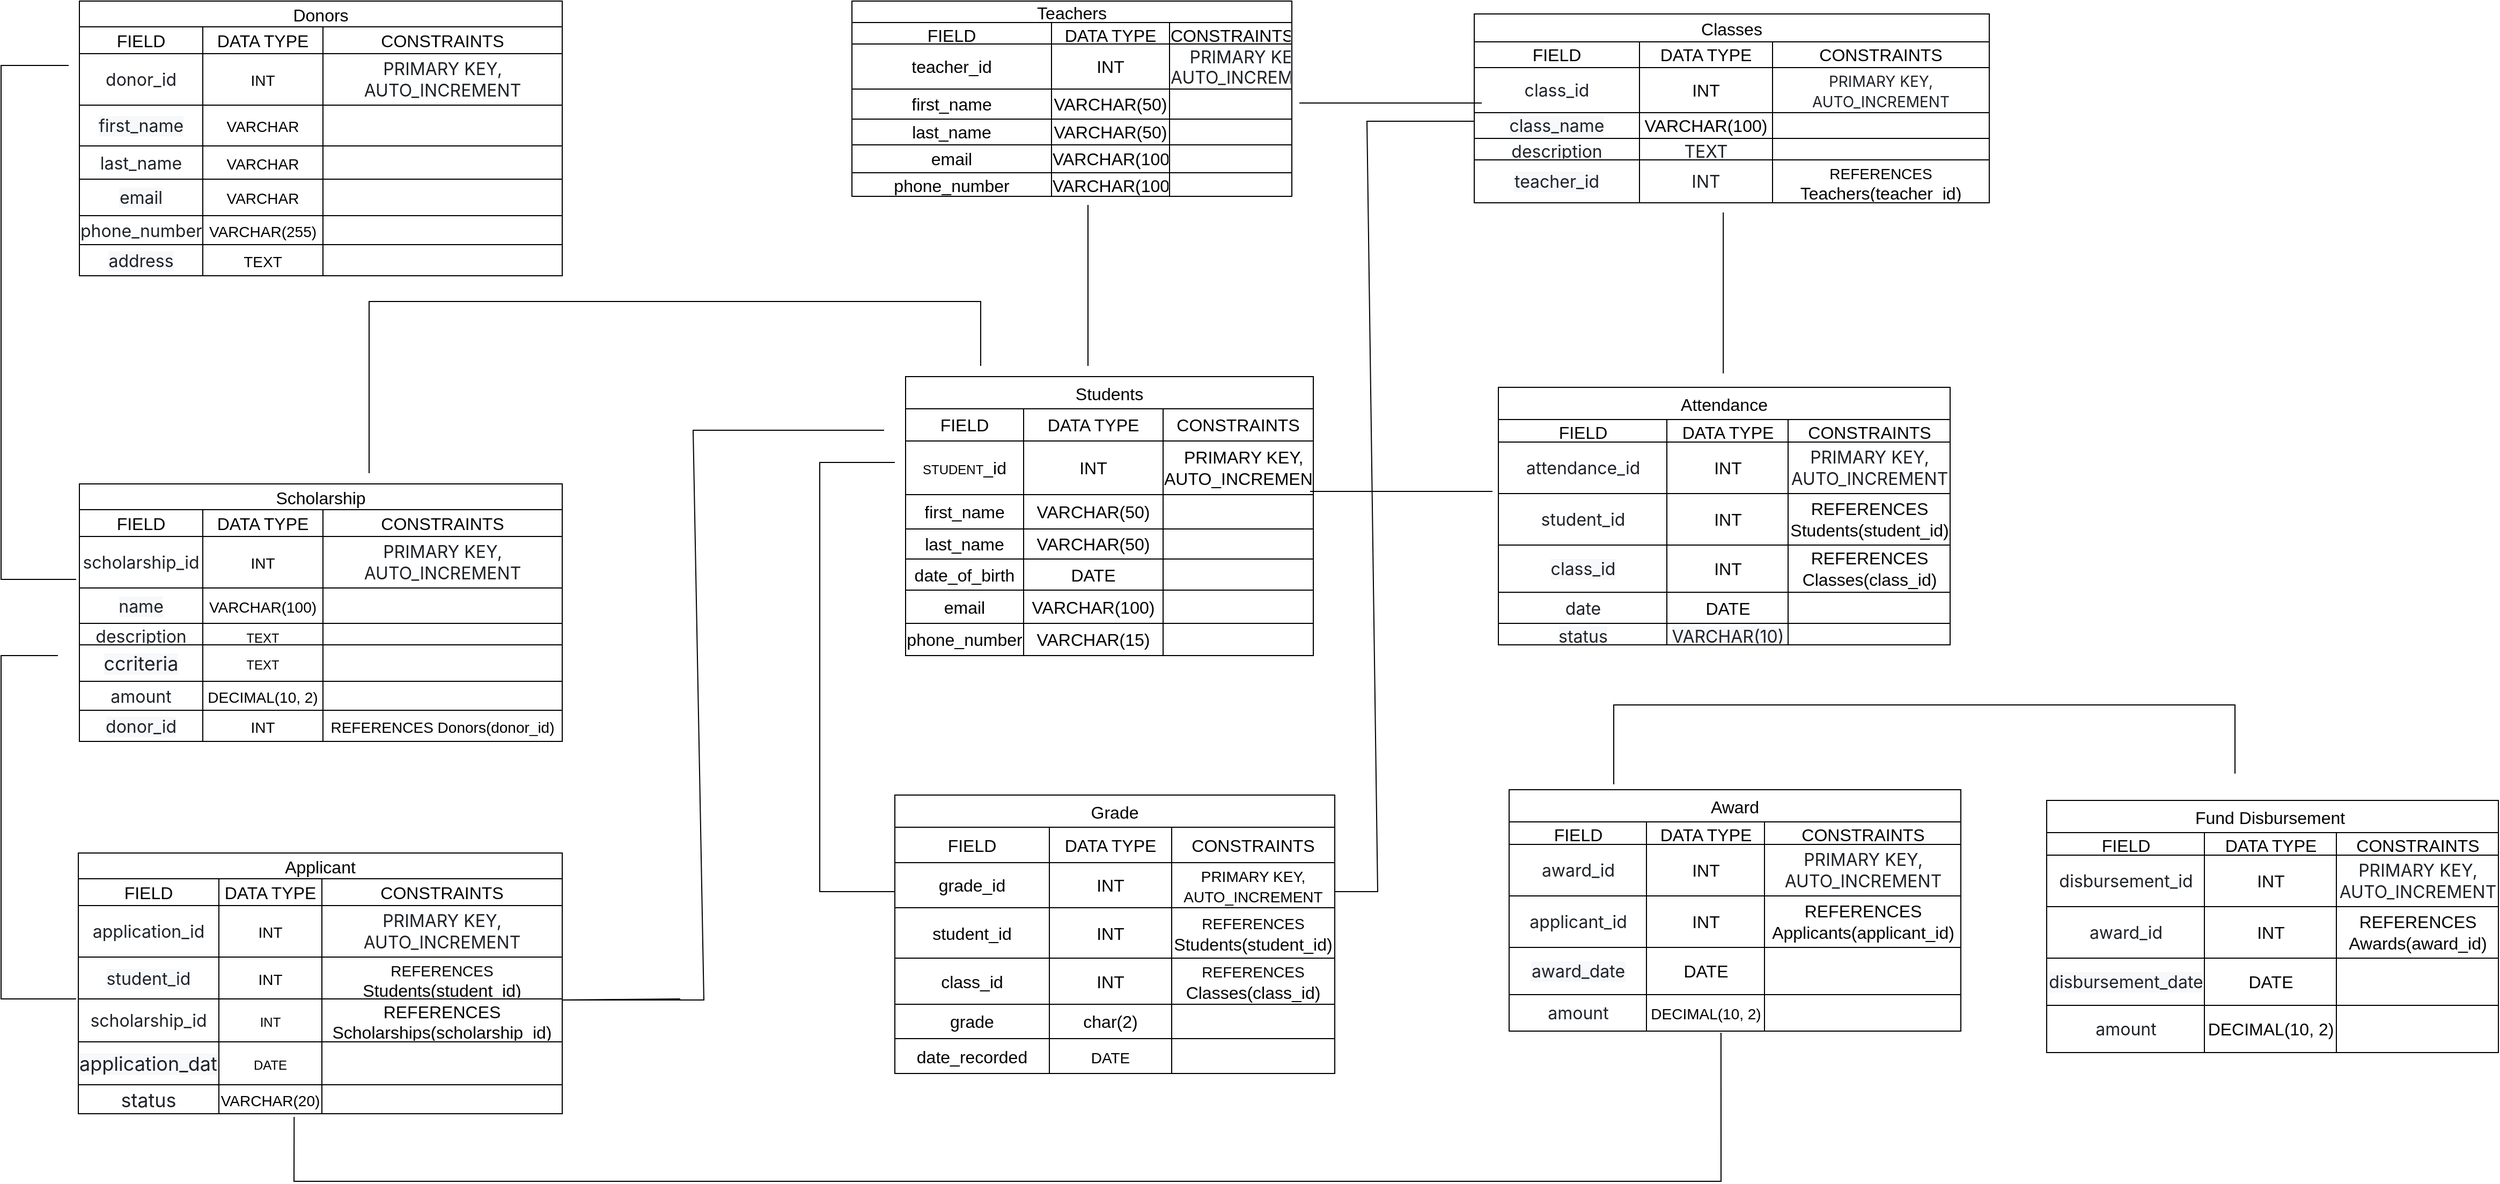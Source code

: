 <mxfile version="24.7.8">
  <diagram name="Page-1" id="6d1c0Ow0MNwYsMNeIVh5">
    <mxGraphModel dx="3925" dy="1430" grid="1" gridSize="10" guides="1" tooltips="1" connect="1" arrows="1" fold="1" page="1" pageScale="1" pageWidth="850" pageHeight="1100" math="0" shadow="0">
      <root>
        <mxCell id="0" />
        <mxCell id="1" parent="0" />
        <mxCell id="R_btmFy2LlRhvHQ2iQoU-1" value="Students" style="shape=table;startSize=30;container=1;collapsible=0;childLayout=tableLayout;strokeColor=default;fontSize=16;" vertex="1" parent="1">
          <mxGeometry x="10" y="390" width="380" height="260" as="geometry" />
        </mxCell>
        <mxCell id="R_btmFy2LlRhvHQ2iQoU-2" value="" style="shape=tableRow;horizontal=0;startSize=0;swimlaneHead=0;swimlaneBody=0;strokeColor=inherit;top=0;left=0;bottom=0;right=0;collapsible=0;dropTarget=0;fillColor=none;points=[[0,0.5],[1,0.5]];portConstraint=eastwest;fontSize=16;" vertex="1" parent="R_btmFy2LlRhvHQ2iQoU-1">
          <mxGeometry y="30" width="380" height="30" as="geometry" />
        </mxCell>
        <mxCell id="R_btmFy2LlRhvHQ2iQoU-3" value="FIELD" style="shape=partialRectangle;html=1;whiteSpace=wrap;connectable=0;strokeColor=inherit;overflow=hidden;fillColor=none;top=0;left=0;bottom=0;right=0;pointerEvents=1;fontSize=16;" vertex="1" parent="R_btmFy2LlRhvHQ2iQoU-2">
          <mxGeometry width="110" height="30" as="geometry">
            <mxRectangle width="110" height="30" as="alternateBounds" />
          </mxGeometry>
        </mxCell>
        <mxCell id="R_btmFy2LlRhvHQ2iQoU-4" value="DATA TYPE" style="shape=partialRectangle;html=1;whiteSpace=wrap;connectable=0;strokeColor=inherit;overflow=hidden;fillColor=none;top=0;left=0;bottom=0;right=0;pointerEvents=1;fontSize=16;" vertex="1" parent="R_btmFy2LlRhvHQ2iQoU-2">
          <mxGeometry x="110" width="130" height="30" as="geometry">
            <mxRectangle width="130" height="30" as="alternateBounds" />
          </mxGeometry>
        </mxCell>
        <mxCell id="R_btmFy2LlRhvHQ2iQoU-5" value="CONSTRAINTS" style="shape=partialRectangle;html=1;whiteSpace=wrap;connectable=0;strokeColor=inherit;overflow=hidden;fillColor=none;top=0;left=0;bottom=0;right=0;pointerEvents=1;fontSize=16;" vertex="1" parent="R_btmFy2LlRhvHQ2iQoU-2">
          <mxGeometry x="240" width="140" height="30" as="geometry">
            <mxRectangle width="140" height="30" as="alternateBounds" />
          </mxGeometry>
        </mxCell>
        <mxCell id="R_btmFy2LlRhvHQ2iQoU-6" value="" style="shape=tableRow;horizontal=0;startSize=0;swimlaneHead=0;swimlaneBody=0;strokeColor=inherit;top=0;left=0;bottom=0;right=0;collapsible=0;dropTarget=0;fillColor=none;points=[[0,0.5],[1,0.5]];portConstraint=eastwest;fontSize=16;" vertex="1" parent="R_btmFy2LlRhvHQ2iQoU-1">
          <mxGeometry y="60" width="380" height="50" as="geometry" />
        </mxCell>
        <mxCell id="R_btmFy2LlRhvHQ2iQoU-7" value="&lt;font style=&quot;font-size: 12px;&quot;&gt;STUDENT&lt;/font&gt;_id" style="shape=partialRectangle;html=1;whiteSpace=wrap;connectable=0;strokeColor=inherit;overflow=hidden;fillColor=none;top=0;left=0;bottom=0;right=0;pointerEvents=1;fontSize=16;" vertex="1" parent="R_btmFy2LlRhvHQ2iQoU-6">
          <mxGeometry width="110" height="50" as="geometry">
            <mxRectangle width="110" height="50" as="alternateBounds" />
          </mxGeometry>
        </mxCell>
        <mxCell id="R_btmFy2LlRhvHQ2iQoU-8" value="INT" style="shape=partialRectangle;html=1;whiteSpace=wrap;connectable=0;strokeColor=inherit;overflow=hidden;fillColor=none;top=0;left=0;bottom=0;right=0;pointerEvents=1;fontSize=16;" vertex="1" parent="R_btmFy2LlRhvHQ2iQoU-6">
          <mxGeometry x="110" width="130" height="50" as="geometry">
            <mxRectangle width="130" height="50" as="alternateBounds" />
          </mxGeometry>
        </mxCell>
        <mxCell id="R_btmFy2LlRhvHQ2iQoU-9" value="PRIMARY KEY, AUTO_INCREMENT" style="shape=partialRectangle;html=1;whiteSpace=wrap;connectable=0;strokeColor=inherit;overflow=hidden;fillColor=none;top=0;left=0;bottom=0;right=0;pointerEvents=1;fontSize=16;" vertex="1" parent="R_btmFy2LlRhvHQ2iQoU-6">
          <mxGeometry x="240" width="140" height="50" as="geometry">
            <mxRectangle width="140" height="50" as="alternateBounds" />
          </mxGeometry>
        </mxCell>
        <mxCell id="R_btmFy2LlRhvHQ2iQoU-10" value="" style="shape=tableRow;horizontal=0;startSize=0;swimlaneHead=0;swimlaneBody=0;strokeColor=inherit;top=0;left=0;bottom=0;right=0;collapsible=0;dropTarget=0;fillColor=none;points=[[0,0.5],[1,0.5]];portConstraint=eastwest;fontSize=16;" vertex="1" parent="R_btmFy2LlRhvHQ2iQoU-1">
          <mxGeometry y="110" width="380" height="32" as="geometry" />
        </mxCell>
        <mxCell id="R_btmFy2LlRhvHQ2iQoU-11" value="first_name" style="shape=partialRectangle;html=1;whiteSpace=wrap;connectable=0;strokeColor=inherit;overflow=hidden;fillColor=none;top=0;left=0;bottom=0;right=0;pointerEvents=1;fontSize=16;" vertex="1" parent="R_btmFy2LlRhvHQ2iQoU-10">
          <mxGeometry width="110" height="32" as="geometry">
            <mxRectangle width="110" height="32" as="alternateBounds" />
          </mxGeometry>
        </mxCell>
        <mxCell id="R_btmFy2LlRhvHQ2iQoU-12" value="VARCHAR(50)" style="shape=partialRectangle;html=1;whiteSpace=wrap;connectable=0;strokeColor=inherit;overflow=hidden;fillColor=none;top=0;left=0;bottom=0;right=0;pointerEvents=1;fontSize=16;" vertex="1" parent="R_btmFy2LlRhvHQ2iQoU-10">
          <mxGeometry x="110" width="130" height="32" as="geometry">
            <mxRectangle width="130" height="32" as="alternateBounds" />
          </mxGeometry>
        </mxCell>
        <mxCell id="R_btmFy2LlRhvHQ2iQoU-13" value="" style="shape=partialRectangle;html=1;whiteSpace=wrap;connectable=0;strokeColor=inherit;overflow=hidden;fillColor=none;top=0;left=0;bottom=0;right=0;pointerEvents=1;fontSize=16;" vertex="1" parent="R_btmFy2LlRhvHQ2iQoU-10">
          <mxGeometry x="240" width="140" height="32" as="geometry">
            <mxRectangle width="140" height="32" as="alternateBounds" />
          </mxGeometry>
        </mxCell>
        <mxCell id="R_btmFy2LlRhvHQ2iQoU-14" value="" style="shape=tableRow;horizontal=0;startSize=0;swimlaneHead=0;swimlaneBody=0;strokeColor=inherit;top=0;left=0;bottom=0;right=0;collapsible=0;dropTarget=0;fillColor=none;points=[[0,0.5],[1,0.5]];portConstraint=eastwest;fontSize=16;" vertex="1" parent="R_btmFy2LlRhvHQ2iQoU-1">
          <mxGeometry y="142" width="380" height="28" as="geometry" />
        </mxCell>
        <mxCell id="R_btmFy2LlRhvHQ2iQoU-15" value="last_name" style="shape=partialRectangle;html=1;whiteSpace=wrap;connectable=0;strokeColor=inherit;overflow=hidden;fillColor=none;top=0;left=0;bottom=0;right=0;pointerEvents=1;fontSize=16;" vertex="1" parent="R_btmFy2LlRhvHQ2iQoU-14">
          <mxGeometry width="110" height="28" as="geometry">
            <mxRectangle width="110" height="28" as="alternateBounds" />
          </mxGeometry>
        </mxCell>
        <mxCell id="R_btmFy2LlRhvHQ2iQoU-16" value="VARCHAR(50)" style="shape=partialRectangle;html=1;whiteSpace=wrap;connectable=0;strokeColor=inherit;overflow=hidden;fillColor=none;top=0;left=0;bottom=0;right=0;pointerEvents=1;fontSize=16;" vertex="1" parent="R_btmFy2LlRhvHQ2iQoU-14">
          <mxGeometry x="110" width="130" height="28" as="geometry">
            <mxRectangle width="130" height="28" as="alternateBounds" />
          </mxGeometry>
        </mxCell>
        <mxCell id="R_btmFy2LlRhvHQ2iQoU-17" value="" style="shape=partialRectangle;html=1;whiteSpace=wrap;connectable=0;strokeColor=inherit;overflow=hidden;fillColor=none;top=0;left=0;bottom=0;right=0;pointerEvents=1;fontSize=16;" vertex="1" parent="R_btmFy2LlRhvHQ2iQoU-14">
          <mxGeometry x="240" width="140" height="28" as="geometry">
            <mxRectangle width="140" height="28" as="alternateBounds" />
          </mxGeometry>
        </mxCell>
        <mxCell id="R_btmFy2LlRhvHQ2iQoU-18" value="" style="shape=tableRow;horizontal=0;startSize=0;swimlaneHead=0;swimlaneBody=0;strokeColor=inherit;top=0;left=0;bottom=0;right=0;collapsible=0;dropTarget=0;fillColor=none;points=[[0,0.5],[1,0.5]];portConstraint=eastwest;fontSize=16;" vertex="1" parent="R_btmFy2LlRhvHQ2iQoU-1">
          <mxGeometry y="170" width="380" height="29" as="geometry" />
        </mxCell>
        <mxCell id="R_btmFy2LlRhvHQ2iQoU-19" value="date_of_birth" style="shape=partialRectangle;html=1;whiteSpace=wrap;connectable=0;strokeColor=inherit;overflow=hidden;fillColor=none;top=0;left=0;bottom=0;right=0;pointerEvents=1;fontSize=16;" vertex="1" parent="R_btmFy2LlRhvHQ2iQoU-18">
          <mxGeometry width="110" height="29" as="geometry">
            <mxRectangle width="110" height="29" as="alternateBounds" />
          </mxGeometry>
        </mxCell>
        <mxCell id="R_btmFy2LlRhvHQ2iQoU-20" value="DATE" style="shape=partialRectangle;html=1;whiteSpace=wrap;connectable=0;strokeColor=inherit;overflow=hidden;fillColor=none;top=0;left=0;bottom=0;right=0;pointerEvents=1;fontSize=16;" vertex="1" parent="R_btmFy2LlRhvHQ2iQoU-18">
          <mxGeometry x="110" width="130" height="29" as="geometry">
            <mxRectangle width="130" height="29" as="alternateBounds" />
          </mxGeometry>
        </mxCell>
        <mxCell id="R_btmFy2LlRhvHQ2iQoU-21" value="" style="shape=partialRectangle;html=1;whiteSpace=wrap;connectable=0;strokeColor=inherit;overflow=hidden;fillColor=none;top=0;left=0;bottom=0;right=0;pointerEvents=1;fontSize=16;" vertex="1" parent="R_btmFy2LlRhvHQ2iQoU-18">
          <mxGeometry x="240" width="140" height="29" as="geometry">
            <mxRectangle width="140" height="29" as="alternateBounds" />
          </mxGeometry>
        </mxCell>
        <mxCell id="R_btmFy2LlRhvHQ2iQoU-22" value="" style="shape=tableRow;horizontal=0;startSize=0;swimlaneHead=0;swimlaneBody=0;strokeColor=inherit;top=0;left=0;bottom=0;right=0;collapsible=0;dropTarget=0;fillColor=none;points=[[0,0.5],[1,0.5]];portConstraint=eastwest;fontSize=16;" vertex="1" parent="R_btmFy2LlRhvHQ2iQoU-1">
          <mxGeometry y="199" width="380" height="31" as="geometry" />
        </mxCell>
        <mxCell id="R_btmFy2LlRhvHQ2iQoU-23" value="email" style="shape=partialRectangle;html=1;whiteSpace=wrap;connectable=0;strokeColor=inherit;overflow=hidden;fillColor=none;top=0;left=0;bottom=0;right=0;pointerEvents=1;fontSize=16;" vertex="1" parent="R_btmFy2LlRhvHQ2iQoU-22">
          <mxGeometry width="110" height="31" as="geometry">
            <mxRectangle width="110" height="31" as="alternateBounds" />
          </mxGeometry>
        </mxCell>
        <mxCell id="R_btmFy2LlRhvHQ2iQoU-24" value="VARCHAR(100)" style="shape=partialRectangle;html=1;whiteSpace=wrap;connectable=0;strokeColor=inherit;overflow=hidden;fillColor=none;top=0;left=0;bottom=0;right=0;pointerEvents=1;fontSize=16;" vertex="1" parent="R_btmFy2LlRhvHQ2iQoU-22">
          <mxGeometry x="110" width="130" height="31" as="geometry">
            <mxRectangle width="130" height="31" as="alternateBounds" />
          </mxGeometry>
        </mxCell>
        <mxCell id="R_btmFy2LlRhvHQ2iQoU-25" value="" style="shape=partialRectangle;html=1;whiteSpace=wrap;connectable=0;strokeColor=inherit;overflow=hidden;fillColor=none;top=0;left=0;bottom=0;right=0;pointerEvents=1;fontSize=16;" vertex="1" parent="R_btmFy2LlRhvHQ2iQoU-22">
          <mxGeometry x="240" width="140" height="31" as="geometry">
            <mxRectangle width="140" height="31" as="alternateBounds" />
          </mxGeometry>
        </mxCell>
        <mxCell id="R_btmFy2LlRhvHQ2iQoU-26" value="" style="shape=tableRow;horizontal=0;startSize=0;swimlaneHead=0;swimlaneBody=0;strokeColor=inherit;top=0;left=0;bottom=0;right=0;collapsible=0;dropTarget=0;fillColor=none;points=[[0,0.5],[1,0.5]];portConstraint=eastwest;fontSize=16;" vertex="1" parent="R_btmFy2LlRhvHQ2iQoU-1">
          <mxGeometry y="230" width="380" height="30" as="geometry" />
        </mxCell>
        <mxCell id="R_btmFy2LlRhvHQ2iQoU-27" value="phone_number" style="shape=partialRectangle;html=1;whiteSpace=wrap;connectable=0;strokeColor=inherit;overflow=hidden;fillColor=none;top=0;left=0;bottom=0;right=0;pointerEvents=1;fontSize=16;" vertex="1" parent="R_btmFy2LlRhvHQ2iQoU-26">
          <mxGeometry width="110" height="30" as="geometry">
            <mxRectangle width="110" height="30" as="alternateBounds" />
          </mxGeometry>
        </mxCell>
        <mxCell id="R_btmFy2LlRhvHQ2iQoU-28" value="VARCHAR(15)" style="shape=partialRectangle;html=1;whiteSpace=wrap;connectable=0;strokeColor=inherit;overflow=hidden;fillColor=none;top=0;left=0;bottom=0;right=0;pointerEvents=1;fontSize=16;" vertex="1" parent="R_btmFy2LlRhvHQ2iQoU-26">
          <mxGeometry x="110" width="130" height="30" as="geometry">
            <mxRectangle width="130" height="30" as="alternateBounds" />
          </mxGeometry>
        </mxCell>
        <mxCell id="R_btmFy2LlRhvHQ2iQoU-29" value="" style="shape=partialRectangle;html=1;whiteSpace=wrap;connectable=0;strokeColor=inherit;overflow=hidden;fillColor=none;top=0;left=0;bottom=0;right=0;pointerEvents=1;fontSize=16;" vertex="1" parent="R_btmFy2LlRhvHQ2iQoU-26">
          <mxGeometry x="240" width="140" height="30" as="geometry">
            <mxRectangle width="140" height="30" as="alternateBounds" />
          </mxGeometry>
        </mxCell>
        <mxCell id="R_btmFy2LlRhvHQ2iQoU-63" value="Teachers" style="shape=table;startSize=20;container=1;collapsible=0;childLayout=tableLayout;strokeColor=default;fontSize=16;" vertex="1" parent="1">
          <mxGeometry x="-40" y="40" width="410" height="182" as="geometry" />
        </mxCell>
        <mxCell id="R_btmFy2LlRhvHQ2iQoU-64" value="" style="shape=tableRow;horizontal=0;startSize=0;swimlaneHead=0;swimlaneBody=0;strokeColor=inherit;top=0;left=0;bottom=0;right=0;collapsible=0;dropTarget=0;fillColor=none;points=[[0,0.5],[1,0.5]];portConstraint=eastwest;fontSize=16;" vertex="1" parent="R_btmFy2LlRhvHQ2iQoU-63">
          <mxGeometry y="20" width="410" height="20" as="geometry" />
        </mxCell>
        <mxCell id="R_btmFy2LlRhvHQ2iQoU-65" value="FIELD" style="shape=partialRectangle;html=1;whiteSpace=wrap;connectable=0;strokeColor=inherit;overflow=hidden;fillColor=none;top=0;left=0;bottom=0;right=0;pointerEvents=1;fontSize=16;" vertex="1" parent="R_btmFy2LlRhvHQ2iQoU-64">
          <mxGeometry width="186" height="20" as="geometry">
            <mxRectangle width="186" height="20" as="alternateBounds" />
          </mxGeometry>
        </mxCell>
        <mxCell id="R_btmFy2LlRhvHQ2iQoU-66" value="DATA TYPE" style="shape=partialRectangle;html=1;whiteSpace=wrap;connectable=0;strokeColor=inherit;overflow=hidden;fillColor=none;top=0;left=0;bottom=0;right=0;pointerEvents=1;fontSize=16;" vertex="1" parent="R_btmFy2LlRhvHQ2iQoU-64">
          <mxGeometry x="186" width="110" height="20" as="geometry">
            <mxRectangle width="110" height="20" as="alternateBounds" />
          </mxGeometry>
        </mxCell>
        <mxCell id="R_btmFy2LlRhvHQ2iQoU-67" value="CONSTRAINTS" style="shape=partialRectangle;html=1;whiteSpace=wrap;connectable=0;strokeColor=inherit;overflow=hidden;fillColor=none;top=0;left=0;bottom=0;right=0;pointerEvents=1;fontSize=16;" vertex="1" parent="R_btmFy2LlRhvHQ2iQoU-64">
          <mxGeometry x="296" width="114" height="20" as="geometry">
            <mxRectangle width="114" height="20" as="alternateBounds" />
          </mxGeometry>
        </mxCell>
        <mxCell id="R_btmFy2LlRhvHQ2iQoU-68" value="" style="shape=tableRow;horizontal=0;startSize=0;swimlaneHead=0;swimlaneBody=0;strokeColor=inherit;top=0;left=0;bottom=0;right=0;collapsible=0;dropTarget=0;fillColor=none;points=[[0,0.5],[1,0.5]];portConstraint=eastwest;fontSize=16;" vertex="1" parent="R_btmFy2LlRhvHQ2iQoU-63">
          <mxGeometry y="40" width="410" height="42" as="geometry" />
        </mxCell>
        <mxCell id="R_btmFy2LlRhvHQ2iQoU-69" value="teacher_id" style="shape=partialRectangle;html=1;whiteSpace=wrap;connectable=0;strokeColor=inherit;overflow=hidden;fillColor=none;top=0;left=0;bottom=0;right=0;pointerEvents=1;fontSize=16;" vertex="1" parent="R_btmFy2LlRhvHQ2iQoU-68">
          <mxGeometry width="186" height="42" as="geometry">
            <mxRectangle width="186" height="42" as="alternateBounds" />
          </mxGeometry>
        </mxCell>
        <mxCell id="R_btmFy2LlRhvHQ2iQoU-70" value="INT" style="shape=partialRectangle;html=1;whiteSpace=wrap;connectable=0;strokeColor=inherit;overflow=hidden;fillColor=none;top=0;left=0;bottom=0;right=0;pointerEvents=1;fontSize=16;" vertex="1" parent="R_btmFy2LlRhvHQ2iQoU-68">
          <mxGeometry x="186" width="110" height="42" as="geometry">
            <mxRectangle width="110" height="42" as="alternateBounds" />
          </mxGeometry>
        </mxCell>
        <mxCell id="R_btmFy2LlRhvHQ2iQoU-71" value="&lt;span style=&quot;color: rgb(31, 35, 40); font-family: -apple-system, BlinkMacSystemFont, &amp;quot;Segoe UI&amp;quot;, &amp;quot;Noto Sans&amp;quot;, Helvetica, Arial, sans-serif, &amp;quot;Apple Color Emoji&amp;quot;, &amp;quot;Segoe UI Emoji&amp;quot;; text-align: start; background-color: rgb(255, 255, 255);&quot;&gt;PRIMARY KEY, AUTO_INCREMENT&lt;/span&gt;" style="shape=partialRectangle;html=1;whiteSpace=wrap;connectable=0;strokeColor=inherit;overflow=hidden;fillColor=none;top=0;left=0;bottom=0;right=0;pointerEvents=1;fontSize=16;" vertex="1" parent="R_btmFy2LlRhvHQ2iQoU-68">
          <mxGeometry x="296" width="114" height="42" as="geometry">
            <mxRectangle width="114" height="42" as="alternateBounds" />
          </mxGeometry>
        </mxCell>
        <mxCell id="R_btmFy2LlRhvHQ2iQoU-72" value="" style="shape=tableRow;horizontal=0;startSize=0;swimlaneHead=0;swimlaneBody=0;strokeColor=inherit;top=0;left=0;bottom=0;right=0;collapsible=0;dropTarget=0;fillColor=none;points=[[0,0.5],[1,0.5]];portConstraint=eastwest;fontSize=16;" vertex="1" parent="R_btmFy2LlRhvHQ2iQoU-63">
          <mxGeometry y="82" width="410" height="28" as="geometry" />
        </mxCell>
        <mxCell id="R_btmFy2LlRhvHQ2iQoU-73" value="first_name" style="shape=partialRectangle;html=1;whiteSpace=wrap;connectable=0;strokeColor=inherit;overflow=hidden;fillColor=none;top=0;left=0;bottom=0;right=0;pointerEvents=1;fontSize=16;" vertex="1" parent="R_btmFy2LlRhvHQ2iQoU-72">
          <mxGeometry width="186" height="28" as="geometry">
            <mxRectangle width="186" height="28" as="alternateBounds" />
          </mxGeometry>
        </mxCell>
        <mxCell id="R_btmFy2LlRhvHQ2iQoU-74" value="VARCHAR(50)" style="shape=partialRectangle;html=1;whiteSpace=wrap;connectable=0;strokeColor=inherit;overflow=hidden;fillColor=none;top=0;left=0;bottom=0;right=0;pointerEvents=1;fontSize=16;" vertex="1" parent="R_btmFy2LlRhvHQ2iQoU-72">
          <mxGeometry x="186" width="110" height="28" as="geometry">
            <mxRectangle width="110" height="28" as="alternateBounds" />
          </mxGeometry>
        </mxCell>
        <mxCell id="R_btmFy2LlRhvHQ2iQoU-75" value="" style="shape=partialRectangle;html=1;whiteSpace=wrap;connectable=0;strokeColor=inherit;overflow=hidden;fillColor=none;top=0;left=0;bottom=0;right=0;pointerEvents=1;fontSize=16;" vertex="1" parent="R_btmFy2LlRhvHQ2iQoU-72">
          <mxGeometry x="296" width="114" height="28" as="geometry">
            <mxRectangle width="114" height="28" as="alternateBounds" />
          </mxGeometry>
        </mxCell>
        <mxCell id="R_btmFy2LlRhvHQ2iQoU-76" value="" style="shape=tableRow;horizontal=0;startSize=0;swimlaneHead=0;swimlaneBody=0;strokeColor=inherit;top=0;left=0;bottom=0;right=0;collapsible=0;dropTarget=0;fillColor=none;points=[[0,0.5],[1,0.5]];portConstraint=eastwest;fontSize=16;" vertex="1" parent="R_btmFy2LlRhvHQ2iQoU-63">
          <mxGeometry y="110" width="410" height="24" as="geometry" />
        </mxCell>
        <mxCell id="R_btmFy2LlRhvHQ2iQoU-77" value="last_name" style="shape=partialRectangle;html=1;whiteSpace=wrap;connectable=0;strokeColor=inherit;overflow=hidden;fillColor=none;top=0;left=0;bottom=0;right=0;pointerEvents=1;fontSize=16;" vertex="1" parent="R_btmFy2LlRhvHQ2iQoU-76">
          <mxGeometry width="186" height="24" as="geometry">
            <mxRectangle width="186" height="24" as="alternateBounds" />
          </mxGeometry>
        </mxCell>
        <mxCell id="R_btmFy2LlRhvHQ2iQoU-78" value="VARCHAR(50)" style="shape=partialRectangle;html=1;whiteSpace=wrap;connectable=0;strokeColor=inherit;overflow=hidden;fillColor=none;top=0;left=0;bottom=0;right=0;pointerEvents=1;fontSize=16;" vertex="1" parent="R_btmFy2LlRhvHQ2iQoU-76">
          <mxGeometry x="186" width="110" height="24" as="geometry">
            <mxRectangle width="110" height="24" as="alternateBounds" />
          </mxGeometry>
        </mxCell>
        <mxCell id="R_btmFy2LlRhvHQ2iQoU-79" value="" style="shape=partialRectangle;html=1;whiteSpace=wrap;connectable=0;strokeColor=inherit;overflow=hidden;fillColor=none;top=0;left=0;bottom=0;right=0;pointerEvents=1;fontSize=16;" vertex="1" parent="R_btmFy2LlRhvHQ2iQoU-76">
          <mxGeometry x="296" width="114" height="24" as="geometry">
            <mxRectangle width="114" height="24" as="alternateBounds" />
          </mxGeometry>
        </mxCell>
        <mxCell id="R_btmFy2LlRhvHQ2iQoU-80" value="" style="shape=tableRow;horizontal=0;startSize=0;swimlaneHead=0;swimlaneBody=0;strokeColor=inherit;top=0;left=0;bottom=0;right=0;collapsible=0;dropTarget=0;fillColor=none;points=[[0,0.5],[1,0.5]];portConstraint=eastwest;fontSize=16;" vertex="1" parent="R_btmFy2LlRhvHQ2iQoU-63">
          <mxGeometry y="134" width="410" height="26" as="geometry" />
        </mxCell>
        <mxCell id="R_btmFy2LlRhvHQ2iQoU-81" value="email" style="shape=partialRectangle;html=1;whiteSpace=wrap;connectable=0;strokeColor=inherit;overflow=hidden;fillColor=none;top=0;left=0;bottom=0;right=0;pointerEvents=1;fontSize=16;" vertex="1" parent="R_btmFy2LlRhvHQ2iQoU-80">
          <mxGeometry width="186" height="26" as="geometry">
            <mxRectangle width="186" height="26" as="alternateBounds" />
          </mxGeometry>
        </mxCell>
        <mxCell id="R_btmFy2LlRhvHQ2iQoU-82" value="VARCHAR(100)" style="shape=partialRectangle;html=1;whiteSpace=wrap;connectable=0;strokeColor=inherit;overflow=hidden;fillColor=none;top=0;left=0;bottom=0;right=0;pointerEvents=1;fontSize=16;" vertex="1" parent="R_btmFy2LlRhvHQ2iQoU-80">
          <mxGeometry x="186" width="110" height="26" as="geometry">
            <mxRectangle width="110" height="26" as="alternateBounds" />
          </mxGeometry>
        </mxCell>
        <mxCell id="R_btmFy2LlRhvHQ2iQoU-83" value="" style="shape=partialRectangle;html=1;whiteSpace=wrap;connectable=0;strokeColor=inherit;overflow=hidden;fillColor=none;top=0;left=0;bottom=0;right=0;pointerEvents=1;fontSize=16;" vertex="1" parent="R_btmFy2LlRhvHQ2iQoU-80">
          <mxGeometry x="296" width="114" height="26" as="geometry">
            <mxRectangle width="114" height="26" as="alternateBounds" />
          </mxGeometry>
        </mxCell>
        <mxCell id="R_btmFy2LlRhvHQ2iQoU-84" value="" style="shape=tableRow;horizontal=0;startSize=0;swimlaneHead=0;swimlaneBody=0;strokeColor=inherit;top=0;left=0;bottom=0;right=0;collapsible=0;dropTarget=0;fillColor=none;points=[[0,0.5],[1,0.5]];portConstraint=eastwest;fontSize=16;" vertex="1" parent="R_btmFy2LlRhvHQ2iQoU-63">
          <mxGeometry y="160" width="410" height="22" as="geometry" />
        </mxCell>
        <mxCell id="R_btmFy2LlRhvHQ2iQoU-85" value="phone_number" style="shape=partialRectangle;html=1;whiteSpace=wrap;connectable=0;strokeColor=inherit;overflow=hidden;fillColor=none;top=0;left=0;bottom=0;right=0;pointerEvents=1;fontSize=16;" vertex="1" parent="R_btmFy2LlRhvHQ2iQoU-84">
          <mxGeometry width="186" height="22" as="geometry">
            <mxRectangle width="186" height="22" as="alternateBounds" />
          </mxGeometry>
        </mxCell>
        <mxCell id="R_btmFy2LlRhvHQ2iQoU-86" value="VARCHAR(100)" style="shape=partialRectangle;html=1;whiteSpace=wrap;connectable=0;strokeColor=inherit;overflow=hidden;fillColor=none;top=0;left=0;bottom=0;right=0;pointerEvents=1;fontSize=16;" vertex="1" parent="R_btmFy2LlRhvHQ2iQoU-84">
          <mxGeometry x="186" width="110" height="22" as="geometry">
            <mxRectangle width="110" height="22" as="alternateBounds" />
          </mxGeometry>
        </mxCell>
        <mxCell id="R_btmFy2LlRhvHQ2iQoU-87" value="" style="shape=partialRectangle;html=1;whiteSpace=wrap;connectable=0;strokeColor=inherit;overflow=hidden;fillColor=none;top=0;left=0;bottom=0;right=0;pointerEvents=1;fontSize=16;" vertex="1" parent="R_btmFy2LlRhvHQ2iQoU-84">
          <mxGeometry x="296" width="114" height="22" as="geometry">
            <mxRectangle width="114" height="22" as="alternateBounds" />
          </mxGeometry>
        </mxCell>
        <mxCell id="R_btmFy2LlRhvHQ2iQoU-112" value="Classes" style="shape=table;startSize=26;container=1;collapsible=0;childLayout=tableLayout;strokeColor=default;fontSize=16;" vertex="1" parent="1">
          <mxGeometry x="540" y="52" width="480" height="176" as="geometry" />
        </mxCell>
        <mxCell id="R_btmFy2LlRhvHQ2iQoU-113" value="" style="shape=tableRow;horizontal=0;startSize=0;swimlaneHead=0;swimlaneBody=0;strokeColor=inherit;top=0;left=0;bottom=0;right=0;collapsible=0;dropTarget=0;fillColor=none;points=[[0,0.5],[1,0.5]];portConstraint=eastwest;fontSize=16;" vertex="1" parent="R_btmFy2LlRhvHQ2iQoU-112">
          <mxGeometry y="26" width="480" height="24" as="geometry" />
        </mxCell>
        <mxCell id="R_btmFy2LlRhvHQ2iQoU-114" value="FIELD" style="shape=partialRectangle;html=1;whiteSpace=wrap;connectable=0;strokeColor=inherit;overflow=hidden;fillColor=none;top=0;left=0;bottom=0;right=0;pointerEvents=1;fontSize=16;" vertex="1" parent="R_btmFy2LlRhvHQ2iQoU-113">
          <mxGeometry width="154" height="24" as="geometry">
            <mxRectangle width="154" height="24" as="alternateBounds" />
          </mxGeometry>
        </mxCell>
        <mxCell id="R_btmFy2LlRhvHQ2iQoU-115" value="DATA TYPE" style="shape=partialRectangle;html=1;whiteSpace=wrap;connectable=0;strokeColor=inherit;overflow=hidden;fillColor=none;top=0;left=0;bottom=0;right=0;pointerEvents=1;fontSize=16;" vertex="1" parent="R_btmFy2LlRhvHQ2iQoU-113">
          <mxGeometry x="154" width="124" height="24" as="geometry">
            <mxRectangle width="124" height="24" as="alternateBounds" />
          </mxGeometry>
        </mxCell>
        <mxCell id="R_btmFy2LlRhvHQ2iQoU-116" value="CONSTRAINTS" style="shape=partialRectangle;html=1;whiteSpace=wrap;connectable=0;strokeColor=inherit;overflow=hidden;fillColor=none;top=0;left=0;bottom=0;right=0;pointerEvents=1;fontSize=16;" vertex="1" parent="R_btmFy2LlRhvHQ2iQoU-113">
          <mxGeometry x="278" width="202" height="24" as="geometry">
            <mxRectangle width="202" height="24" as="alternateBounds" />
          </mxGeometry>
        </mxCell>
        <mxCell id="R_btmFy2LlRhvHQ2iQoU-117" value="" style="shape=tableRow;horizontal=0;startSize=0;swimlaneHead=0;swimlaneBody=0;strokeColor=inherit;top=0;left=0;bottom=0;right=0;collapsible=0;dropTarget=0;fillColor=none;points=[[0,0.5],[1,0.5]];portConstraint=eastwest;fontSize=16;" vertex="1" parent="R_btmFy2LlRhvHQ2iQoU-112">
          <mxGeometry y="50" width="480" height="42" as="geometry" />
        </mxCell>
        <mxCell id="R_btmFy2LlRhvHQ2iQoU-118" value="&lt;span style=&quot;color: rgb(31, 35, 40); font-family: -apple-system, BlinkMacSystemFont, &amp;quot;Segoe UI&amp;quot;, &amp;quot;Noto Sans&amp;quot;, Helvetica, Arial, sans-serif, &amp;quot;Apple Color Emoji&amp;quot;, &amp;quot;Segoe UI Emoji&amp;quot;; text-align: start; background-color: rgb(255, 255, 255);&quot;&gt;class_id&lt;/span&gt;" style="shape=partialRectangle;html=1;whiteSpace=wrap;connectable=0;strokeColor=inherit;overflow=hidden;fillColor=none;top=0;left=0;bottom=0;right=0;pointerEvents=1;fontSize=16;" vertex="1" parent="R_btmFy2LlRhvHQ2iQoU-117">
          <mxGeometry width="154" height="42" as="geometry">
            <mxRectangle width="154" height="42" as="alternateBounds" />
          </mxGeometry>
        </mxCell>
        <mxCell id="R_btmFy2LlRhvHQ2iQoU-119" value="INT" style="shape=partialRectangle;html=1;whiteSpace=wrap;connectable=0;strokeColor=inherit;overflow=hidden;fillColor=none;top=0;left=0;bottom=0;right=0;pointerEvents=1;fontSize=16;" vertex="1" parent="R_btmFy2LlRhvHQ2iQoU-117">
          <mxGeometry x="154" width="124" height="42" as="geometry">
            <mxRectangle width="124" height="42" as="alternateBounds" />
          </mxGeometry>
        </mxCell>
        <mxCell id="R_btmFy2LlRhvHQ2iQoU-120" value="&lt;span style=&quot;color: rgb(31, 35, 40); font-family: -apple-system, BlinkMacSystemFont, &amp;quot;Segoe UI&amp;quot;, &amp;quot;Noto Sans&amp;quot;, Helvetica, Arial, sans-serif, &amp;quot;Apple Color Emoji&amp;quot;, &amp;quot;Segoe UI Emoji&amp;quot;; text-align: start; background-color: rgb(255, 255, 255);&quot;&gt;&lt;font style=&quot;font-size: 14px;&quot;&gt;PRIMARY KEY, AUTO_INCREMENT&lt;/font&gt;&lt;/span&gt;" style="shape=partialRectangle;html=1;whiteSpace=wrap;connectable=0;strokeColor=inherit;overflow=hidden;fillColor=none;top=0;left=0;bottom=0;right=0;pointerEvents=1;fontSize=16;" vertex="1" parent="R_btmFy2LlRhvHQ2iQoU-117">
          <mxGeometry x="278" width="202" height="42" as="geometry">
            <mxRectangle width="202" height="42" as="alternateBounds" />
          </mxGeometry>
        </mxCell>
        <mxCell id="R_btmFy2LlRhvHQ2iQoU-121" value="" style="shape=tableRow;horizontal=0;startSize=0;swimlaneHead=0;swimlaneBody=0;strokeColor=inherit;top=0;left=0;bottom=0;right=0;collapsible=0;dropTarget=0;fillColor=none;points=[[0,0.5],[1,0.5]];portConstraint=eastwest;fontSize=16;" vertex="1" parent="R_btmFy2LlRhvHQ2iQoU-112">
          <mxGeometry y="92" width="480" height="24" as="geometry" />
        </mxCell>
        <mxCell id="R_btmFy2LlRhvHQ2iQoU-122" value="&lt;span style=&quot;color: rgb(31, 35, 40); font-family: -apple-system, BlinkMacSystemFont, &amp;quot;Segoe UI&amp;quot;, &amp;quot;Noto Sans&amp;quot;, Helvetica, Arial, sans-serif, &amp;quot;Apple Color Emoji&amp;quot;, &amp;quot;Segoe UI Emoji&amp;quot;; text-align: start; background-color: rgb(246, 248, 250);&quot;&gt;class_name&lt;/span&gt;" style="shape=partialRectangle;html=1;whiteSpace=wrap;connectable=0;strokeColor=inherit;overflow=hidden;fillColor=none;top=0;left=0;bottom=0;right=0;pointerEvents=1;fontSize=16;" vertex="1" parent="R_btmFy2LlRhvHQ2iQoU-121">
          <mxGeometry width="154" height="24" as="geometry">
            <mxRectangle width="154" height="24" as="alternateBounds" />
          </mxGeometry>
        </mxCell>
        <mxCell id="R_btmFy2LlRhvHQ2iQoU-123" value="VARCHAR(100)" style="shape=partialRectangle;html=1;whiteSpace=wrap;connectable=0;strokeColor=inherit;overflow=hidden;fillColor=none;top=0;left=0;bottom=0;right=0;pointerEvents=1;fontSize=16;" vertex="1" parent="R_btmFy2LlRhvHQ2iQoU-121">
          <mxGeometry x="154" width="124" height="24" as="geometry">
            <mxRectangle width="124" height="24" as="alternateBounds" />
          </mxGeometry>
        </mxCell>
        <mxCell id="R_btmFy2LlRhvHQ2iQoU-124" value="" style="shape=partialRectangle;html=1;whiteSpace=wrap;connectable=0;strokeColor=inherit;overflow=hidden;fillColor=none;top=0;left=0;bottom=0;right=0;pointerEvents=1;fontSize=16;" vertex="1" parent="R_btmFy2LlRhvHQ2iQoU-121">
          <mxGeometry x="278" width="202" height="24" as="geometry">
            <mxRectangle width="202" height="24" as="alternateBounds" />
          </mxGeometry>
        </mxCell>
        <mxCell id="R_btmFy2LlRhvHQ2iQoU-125" value="" style="shape=tableRow;horizontal=0;startSize=0;swimlaneHead=0;swimlaneBody=0;strokeColor=inherit;top=0;left=0;bottom=0;right=0;collapsible=0;dropTarget=0;fillColor=none;points=[[0,0.5],[1,0.5]];portConstraint=eastwest;fontSize=16;" vertex="1" parent="R_btmFy2LlRhvHQ2iQoU-112">
          <mxGeometry y="116" width="480" height="20" as="geometry" />
        </mxCell>
        <mxCell id="R_btmFy2LlRhvHQ2iQoU-126" value="&lt;span style=&quot;color: rgb(31, 35, 40); font-family: -apple-system, BlinkMacSystemFont, &amp;quot;Segoe UI&amp;quot;, &amp;quot;Noto Sans&amp;quot;, Helvetica, Arial, sans-serif, &amp;quot;Apple Color Emoji&amp;quot;, &amp;quot;Segoe UI Emoji&amp;quot;; text-align: start; background-color: rgb(255, 255, 255);&quot;&gt;description&lt;/span&gt;" style="shape=partialRectangle;html=1;whiteSpace=wrap;connectable=0;strokeColor=inherit;overflow=hidden;fillColor=none;top=0;left=0;bottom=0;right=0;pointerEvents=1;fontSize=16;" vertex="1" parent="R_btmFy2LlRhvHQ2iQoU-125">
          <mxGeometry width="154" height="20" as="geometry">
            <mxRectangle width="154" height="20" as="alternateBounds" />
          </mxGeometry>
        </mxCell>
        <mxCell id="R_btmFy2LlRhvHQ2iQoU-127" value="&lt;span style=&quot;color: rgb(31, 35, 40); font-family: -apple-system, BlinkMacSystemFont, &amp;quot;Segoe UI&amp;quot;, &amp;quot;Noto Sans&amp;quot;, Helvetica, Arial, sans-serif, &amp;quot;Apple Color Emoji&amp;quot;, &amp;quot;Segoe UI Emoji&amp;quot;; text-align: start; background-color: rgb(255, 255, 255);&quot;&gt;TEXT&lt;/span&gt;" style="shape=partialRectangle;html=1;whiteSpace=wrap;connectable=0;strokeColor=inherit;overflow=hidden;fillColor=none;top=0;left=0;bottom=0;right=0;pointerEvents=1;fontSize=16;" vertex="1" parent="R_btmFy2LlRhvHQ2iQoU-125">
          <mxGeometry x="154" width="124" height="20" as="geometry">
            <mxRectangle width="124" height="20" as="alternateBounds" />
          </mxGeometry>
        </mxCell>
        <mxCell id="R_btmFy2LlRhvHQ2iQoU-128" value="" style="shape=partialRectangle;html=1;whiteSpace=wrap;connectable=0;strokeColor=inherit;overflow=hidden;fillColor=none;top=0;left=0;bottom=0;right=0;pointerEvents=1;fontSize=16;" vertex="1" parent="R_btmFy2LlRhvHQ2iQoU-125">
          <mxGeometry x="278" width="202" height="20" as="geometry">
            <mxRectangle width="202" height="20" as="alternateBounds" />
          </mxGeometry>
        </mxCell>
        <mxCell id="R_btmFy2LlRhvHQ2iQoU-129" value="" style="shape=tableRow;horizontal=0;startSize=0;swimlaneHead=0;swimlaneBody=0;strokeColor=inherit;top=0;left=0;bottom=0;right=0;collapsible=0;dropTarget=0;fillColor=none;points=[[0,0.5],[1,0.5]];portConstraint=eastwest;fontSize=16;" vertex="1" parent="R_btmFy2LlRhvHQ2iQoU-112">
          <mxGeometry y="136" width="480" height="40" as="geometry" />
        </mxCell>
        <mxCell id="R_btmFy2LlRhvHQ2iQoU-130" value="&lt;span style=&quot;color: rgb(31, 35, 40); font-family: -apple-system, BlinkMacSystemFont, &amp;quot;Segoe UI&amp;quot;, &amp;quot;Noto Sans&amp;quot;, Helvetica, Arial, sans-serif, &amp;quot;Apple Color Emoji&amp;quot;, &amp;quot;Segoe UI Emoji&amp;quot;; text-align: start; background-color: rgb(246, 248, 250);&quot;&gt;teacher_id&lt;/span&gt;" style="shape=partialRectangle;html=1;whiteSpace=wrap;connectable=0;strokeColor=inherit;overflow=hidden;fillColor=none;top=0;left=0;bottom=0;right=0;pointerEvents=1;fontSize=16;" vertex="1" parent="R_btmFy2LlRhvHQ2iQoU-129">
          <mxGeometry width="154" height="40" as="geometry">
            <mxRectangle width="154" height="40" as="alternateBounds" />
          </mxGeometry>
        </mxCell>
        <mxCell id="R_btmFy2LlRhvHQ2iQoU-131" value="&lt;span style=&quot;color: rgb(31, 35, 40); font-family: -apple-system, BlinkMacSystemFont, &amp;quot;Segoe UI&amp;quot;, &amp;quot;Noto Sans&amp;quot;, Helvetica, Arial, sans-serif, &amp;quot;Apple Color Emoji&amp;quot;, &amp;quot;Segoe UI Emoji&amp;quot;; text-align: start; background-color: rgb(255, 255, 255);&quot;&gt;INT&lt;/span&gt;" style="shape=partialRectangle;html=1;whiteSpace=wrap;connectable=0;strokeColor=inherit;overflow=hidden;fillColor=none;top=0;left=0;bottom=0;right=0;pointerEvents=1;fontSize=16;" vertex="1" parent="R_btmFy2LlRhvHQ2iQoU-129">
          <mxGeometry x="154" width="124" height="40" as="geometry">
            <mxRectangle width="124" height="40" as="alternateBounds" />
          </mxGeometry>
        </mxCell>
        <mxCell id="R_btmFy2LlRhvHQ2iQoU-132" value="&lt;font style=&quot;font-size: 14px;&quot;&gt;REFERENCES&lt;/font&gt; Teachers(teacher_id)" style="shape=partialRectangle;html=1;whiteSpace=wrap;connectable=0;strokeColor=inherit;overflow=hidden;fillColor=none;top=0;left=0;bottom=0;right=0;pointerEvents=1;fontSize=16;" vertex="1" parent="R_btmFy2LlRhvHQ2iQoU-129">
          <mxGeometry x="278" width="202" height="40" as="geometry">
            <mxRectangle width="202" height="40" as="alternateBounds" />
          </mxGeometry>
        </mxCell>
        <mxCell id="R_btmFy2LlRhvHQ2iQoU-145" value="Attendance" style="shape=table;startSize=30;container=1;collapsible=0;childLayout=tableLayout;strokeColor=default;fontSize=16;" vertex="1" parent="1">
          <mxGeometry x="562.5" y="400" width="421" height="240" as="geometry" />
        </mxCell>
        <mxCell id="R_btmFy2LlRhvHQ2iQoU-146" value="" style="shape=tableRow;horizontal=0;startSize=0;swimlaneHead=0;swimlaneBody=0;strokeColor=inherit;top=0;left=0;bottom=0;right=0;collapsible=0;dropTarget=0;fillColor=none;points=[[0,0.5],[1,0.5]];portConstraint=eastwest;fontSize=16;" vertex="1" parent="R_btmFy2LlRhvHQ2iQoU-145">
          <mxGeometry y="30" width="421" height="21" as="geometry" />
        </mxCell>
        <mxCell id="R_btmFy2LlRhvHQ2iQoU-147" value="FIELD" style="shape=partialRectangle;html=1;whiteSpace=wrap;connectable=0;strokeColor=inherit;overflow=hidden;fillColor=none;top=0;left=0;bottom=0;right=0;pointerEvents=1;fontSize=16;" vertex="1" parent="R_btmFy2LlRhvHQ2iQoU-146">
          <mxGeometry width="157" height="21" as="geometry">
            <mxRectangle width="157" height="21" as="alternateBounds" />
          </mxGeometry>
        </mxCell>
        <mxCell id="R_btmFy2LlRhvHQ2iQoU-148" value="DATA TYPE" style="shape=partialRectangle;html=1;whiteSpace=wrap;connectable=0;strokeColor=inherit;overflow=hidden;fillColor=none;top=0;left=0;bottom=0;right=0;pointerEvents=1;fontSize=16;" vertex="1" parent="R_btmFy2LlRhvHQ2iQoU-146">
          <mxGeometry x="157" width="113" height="21" as="geometry">
            <mxRectangle width="113" height="21" as="alternateBounds" />
          </mxGeometry>
        </mxCell>
        <mxCell id="R_btmFy2LlRhvHQ2iQoU-149" value="CONSTRAINTS" style="shape=partialRectangle;html=1;whiteSpace=wrap;connectable=0;strokeColor=inherit;overflow=hidden;fillColor=none;top=0;left=0;bottom=0;right=0;pointerEvents=1;fontSize=16;" vertex="1" parent="R_btmFy2LlRhvHQ2iQoU-146">
          <mxGeometry x="270" width="151" height="21" as="geometry">
            <mxRectangle width="151" height="21" as="alternateBounds" />
          </mxGeometry>
        </mxCell>
        <mxCell id="R_btmFy2LlRhvHQ2iQoU-150" value="" style="shape=tableRow;horizontal=0;startSize=0;swimlaneHead=0;swimlaneBody=0;strokeColor=inherit;top=0;left=0;bottom=0;right=0;collapsible=0;dropTarget=0;fillColor=none;points=[[0,0.5],[1,0.5]];portConstraint=eastwest;fontSize=16;" vertex="1" parent="R_btmFy2LlRhvHQ2iQoU-145">
          <mxGeometry y="51" width="421" height="48" as="geometry" />
        </mxCell>
        <mxCell id="R_btmFy2LlRhvHQ2iQoU-151" value="&lt;span style=&quot;color: rgb(31, 35, 40); font-family: -apple-system, BlinkMacSystemFont, &amp;quot;Segoe UI&amp;quot;, &amp;quot;Noto Sans&amp;quot;, Helvetica, Arial, sans-serif, &amp;quot;Apple Color Emoji&amp;quot;, &amp;quot;Segoe UI Emoji&amp;quot;; text-align: start; background-color: rgb(255, 255, 255);&quot;&gt;attendance_id&lt;/span&gt;" style="shape=partialRectangle;html=1;whiteSpace=wrap;connectable=0;strokeColor=inherit;overflow=hidden;fillColor=none;top=0;left=0;bottom=0;right=0;pointerEvents=1;fontSize=16;" vertex="1" parent="R_btmFy2LlRhvHQ2iQoU-150">
          <mxGeometry width="157" height="48" as="geometry">
            <mxRectangle width="157" height="48" as="alternateBounds" />
          </mxGeometry>
        </mxCell>
        <mxCell id="R_btmFy2LlRhvHQ2iQoU-152" value="INT" style="shape=partialRectangle;html=1;whiteSpace=wrap;connectable=0;strokeColor=inherit;overflow=hidden;fillColor=none;top=0;left=0;bottom=0;right=0;pointerEvents=1;fontSize=16;" vertex="1" parent="R_btmFy2LlRhvHQ2iQoU-150">
          <mxGeometry x="157" width="113" height="48" as="geometry">
            <mxRectangle width="113" height="48" as="alternateBounds" />
          </mxGeometry>
        </mxCell>
        <mxCell id="R_btmFy2LlRhvHQ2iQoU-153" value="&lt;span style=&quot;color: rgb(31, 35, 40); font-family: -apple-system, BlinkMacSystemFont, &amp;quot;Segoe UI&amp;quot;, &amp;quot;Noto Sans&amp;quot;, Helvetica, Arial, sans-serif, &amp;quot;Apple Color Emoji&amp;quot;, &amp;quot;Segoe UI Emoji&amp;quot;; text-align: start; background-color: rgb(255, 255, 255);&quot;&gt;PRIMARY KEY, AUTO_INCREMENT&lt;/span&gt;" style="shape=partialRectangle;html=1;whiteSpace=wrap;connectable=0;strokeColor=inherit;overflow=hidden;fillColor=none;top=0;left=0;bottom=0;right=0;pointerEvents=1;fontSize=16;" vertex="1" parent="R_btmFy2LlRhvHQ2iQoU-150">
          <mxGeometry x="270" width="151" height="48" as="geometry">
            <mxRectangle width="151" height="48" as="alternateBounds" />
          </mxGeometry>
        </mxCell>
        <mxCell id="R_btmFy2LlRhvHQ2iQoU-154" value="" style="shape=tableRow;horizontal=0;startSize=0;swimlaneHead=0;swimlaneBody=0;strokeColor=inherit;top=0;left=0;bottom=0;right=0;collapsible=0;dropTarget=0;fillColor=none;points=[[0,0.5],[1,0.5]];portConstraint=eastwest;fontSize=16;" vertex="1" parent="R_btmFy2LlRhvHQ2iQoU-145">
          <mxGeometry y="99" width="421" height="48" as="geometry" />
        </mxCell>
        <mxCell id="R_btmFy2LlRhvHQ2iQoU-155" value="&lt;span style=&quot;color: rgb(31, 35, 40); font-family: -apple-system, BlinkMacSystemFont, &amp;quot;Segoe UI&amp;quot;, &amp;quot;Noto Sans&amp;quot;, Helvetica, Arial, sans-serif, &amp;quot;Apple Color Emoji&amp;quot;, &amp;quot;Segoe UI Emoji&amp;quot;; text-align: start; background-color: rgb(255, 255, 255);&quot;&gt;student_id&lt;/span&gt;" style="shape=partialRectangle;html=1;whiteSpace=wrap;connectable=0;strokeColor=inherit;overflow=hidden;fillColor=none;top=0;left=0;bottom=0;right=0;pointerEvents=1;fontSize=16;" vertex="1" parent="R_btmFy2LlRhvHQ2iQoU-154">
          <mxGeometry width="157" height="48" as="geometry">
            <mxRectangle width="157" height="48" as="alternateBounds" />
          </mxGeometry>
        </mxCell>
        <mxCell id="R_btmFy2LlRhvHQ2iQoU-156" value="INT" style="shape=partialRectangle;html=1;whiteSpace=wrap;connectable=0;strokeColor=inherit;overflow=hidden;fillColor=none;top=0;left=0;bottom=0;right=0;pointerEvents=1;fontSize=16;" vertex="1" parent="R_btmFy2LlRhvHQ2iQoU-154">
          <mxGeometry x="157" width="113" height="48" as="geometry">
            <mxRectangle width="113" height="48" as="alternateBounds" />
          </mxGeometry>
        </mxCell>
        <mxCell id="R_btmFy2LlRhvHQ2iQoU-157" value="REFERENCES Students(student_id)" style="shape=partialRectangle;html=1;whiteSpace=wrap;connectable=0;strokeColor=inherit;overflow=hidden;fillColor=none;top=0;left=0;bottom=0;right=0;pointerEvents=1;fontSize=16;" vertex="1" parent="R_btmFy2LlRhvHQ2iQoU-154">
          <mxGeometry x="270" width="151" height="48" as="geometry">
            <mxRectangle width="151" height="48" as="alternateBounds" />
          </mxGeometry>
        </mxCell>
        <mxCell id="R_btmFy2LlRhvHQ2iQoU-158" value="" style="shape=tableRow;horizontal=0;startSize=0;swimlaneHead=0;swimlaneBody=0;strokeColor=inherit;top=0;left=0;bottom=0;right=0;collapsible=0;dropTarget=0;fillColor=none;points=[[0,0.5],[1,0.5]];portConstraint=eastwest;fontSize=16;" vertex="1" parent="R_btmFy2LlRhvHQ2iQoU-145">
          <mxGeometry y="147" width="421" height="44" as="geometry" />
        </mxCell>
        <mxCell id="R_btmFy2LlRhvHQ2iQoU-159" value="&lt;span style=&quot;color: rgb(31, 35, 40); font-family: -apple-system, BlinkMacSystemFont, &amp;quot;Segoe UI&amp;quot;, &amp;quot;Noto Sans&amp;quot;, Helvetica, Arial, sans-serif, &amp;quot;Apple Color Emoji&amp;quot;, &amp;quot;Segoe UI Emoji&amp;quot;; text-align: start; background-color: rgb(246, 248, 250);&quot;&gt;class_id&lt;/span&gt;" style="shape=partialRectangle;html=1;whiteSpace=wrap;connectable=0;strokeColor=inherit;overflow=hidden;fillColor=none;top=0;left=0;bottom=0;right=0;pointerEvents=1;fontSize=16;" vertex="1" parent="R_btmFy2LlRhvHQ2iQoU-158">
          <mxGeometry width="157" height="44" as="geometry">
            <mxRectangle width="157" height="44" as="alternateBounds" />
          </mxGeometry>
        </mxCell>
        <mxCell id="R_btmFy2LlRhvHQ2iQoU-160" value="INT" style="shape=partialRectangle;html=1;whiteSpace=wrap;connectable=0;strokeColor=inherit;overflow=hidden;fillColor=none;top=0;left=0;bottom=0;right=0;pointerEvents=1;fontSize=16;" vertex="1" parent="R_btmFy2LlRhvHQ2iQoU-158">
          <mxGeometry x="157" width="113" height="44" as="geometry">
            <mxRectangle width="113" height="44" as="alternateBounds" />
          </mxGeometry>
        </mxCell>
        <mxCell id="R_btmFy2LlRhvHQ2iQoU-161" value="REFERENCES Classes(class_id)" style="shape=partialRectangle;html=1;whiteSpace=wrap;connectable=0;strokeColor=inherit;overflow=hidden;fillColor=none;top=0;left=0;bottom=0;right=0;pointerEvents=1;fontSize=16;" vertex="1" parent="R_btmFy2LlRhvHQ2iQoU-158">
          <mxGeometry x="270" width="151" height="44" as="geometry">
            <mxRectangle width="151" height="44" as="alternateBounds" />
          </mxGeometry>
        </mxCell>
        <mxCell id="R_btmFy2LlRhvHQ2iQoU-162" value="" style="shape=tableRow;horizontal=0;startSize=0;swimlaneHead=0;swimlaneBody=0;strokeColor=inherit;top=0;left=0;bottom=0;right=0;collapsible=0;dropTarget=0;fillColor=none;points=[[0,0.5],[1,0.5]];portConstraint=eastwest;fontSize=16;" vertex="1" parent="R_btmFy2LlRhvHQ2iQoU-145">
          <mxGeometry y="191" width="421" height="29" as="geometry" />
        </mxCell>
        <mxCell id="R_btmFy2LlRhvHQ2iQoU-163" value="&lt;span style=&quot;color: rgb(31, 35, 40); font-family: -apple-system, BlinkMacSystemFont, &amp;quot;Segoe UI&amp;quot;, &amp;quot;Noto Sans&amp;quot;, Helvetica, Arial, sans-serif, &amp;quot;Apple Color Emoji&amp;quot;, &amp;quot;Segoe UI Emoji&amp;quot;; text-align: start; background-color: rgb(255, 255, 255);&quot;&gt;date&lt;/span&gt;" style="shape=partialRectangle;html=1;whiteSpace=wrap;connectable=0;strokeColor=inherit;overflow=hidden;fillColor=none;top=0;left=0;bottom=0;right=0;pointerEvents=1;fontSize=16;" vertex="1" parent="R_btmFy2LlRhvHQ2iQoU-162">
          <mxGeometry width="157" height="29" as="geometry">
            <mxRectangle width="157" height="29" as="alternateBounds" />
          </mxGeometry>
        </mxCell>
        <mxCell id="R_btmFy2LlRhvHQ2iQoU-164" value="DATE" style="shape=partialRectangle;html=1;whiteSpace=wrap;connectable=0;strokeColor=inherit;overflow=hidden;fillColor=none;top=0;left=0;bottom=0;right=0;pointerEvents=1;fontSize=16;" vertex="1" parent="R_btmFy2LlRhvHQ2iQoU-162">
          <mxGeometry x="157" width="113" height="29" as="geometry">
            <mxRectangle width="113" height="29" as="alternateBounds" />
          </mxGeometry>
        </mxCell>
        <mxCell id="R_btmFy2LlRhvHQ2iQoU-165" value="" style="shape=partialRectangle;html=1;whiteSpace=wrap;connectable=0;strokeColor=inherit;overflow=hidden;fillColor=none;top=0;left=0;bottom=0;right=0;pointerEvents=1;fontSize=16;" vertex="1" parent="R_btmFy2LlRhvHQ2iQoU-162">
          <mxGeometry x="270" width="151" height="29" as="geometry">
            <mxRectangle width="151" height="29" as="alternateBounds" />
          </mxGeometry>
        </mxCell>
        <mxCell id="R_btmFy2LlRhvHQ2iQoU-166" value="" style="shape=tableRow;horizontal=0;startSize=0;swimlaneHead=0;swimlaneBody=0;strokeColor=inherit;top=0;left=0;bottom=0;right=0;collapsible=0;dropTarget=0;fillColor=none;points=[[0,0.5],[1,0.5]];portConstraint=eastwest;fontSize=16;" vertex="1" parent="R_btmFy2LlRhvHQ2iQoU-145">
          <mxGeometry y="220" width="421" height="20" as="geometry" />
        </mxCell>
        <mxCell id="R_btmFy2LlRhvHQ2iQoU-167" value="&lt;span style=&quot;color: rgb(31, 35, 40); font-family: -apple-system, BlinkMacSystemFont, &amp;quot;Segoe UI&amp;quot;, &amp;quot;Noto Sans&amp;quot;, Helvetica, Arial, sans-serif, &amp;quot;Apple Color Emoji&amp;quot;, &amp;quot;Segoe UI Emoji&amp;quot;; text-align: start; background-color: rgb(246, 248, 250);&quot;&gt;status&lt;/span&gt;" style="shape=partialRectangle;html=1;whiteSpace=wrap;connectable=0;strokeColor=inherit;overflow=hidden;fillColor=none;top=0;left=0;bottom=0;right=0;pointerEvents=1;fontSize=16;" vertex="1" parent="R_btmFy2LlRhvHQ2iQoU-166">
          <mxGeometry width="157" height="20" as="geometry">
            <mxRectangle width="157" height="20" as="alternateBounds" />
          </mxGeometry>
        </mxCell>
        <mxCell id="R_btmFy2LlRhvHQ2iQoU-168" value="&lt;span style=&quot;color: rgb(31, 35, 40); font-family: -apple-system, BlinkMacSystemFont, &amp;quot;Segoe UI&amp;quot;, &amp;quot;Noto Sans&amp;quot;, Helvetica, Arial, sans-serif, &amp;quot;Apple Color Emoji&amp;quot;, &amp;quot;Segoe UI Emoji&amp;quot;; text-align: start; background-color: rgb(246, 248, 250);&quot;&gt;VARCHAR(10)&lt;/span&gt;" style="shape=partialRectangle;html=1;whiteSpace=wrap;connectable=0;strokeColor=inherit;overflow=hidden;fillColor=none;top=0;left=0;bottom=0;right=0;pointerEvents=1;fontSize=16;" vertex="1" parent="R_btmFy2LlRhvHQ2iQoU-166">
          <mxGeometry x="157" width="113" height="20" as="geometry">
            <mxRectangle width="113" height="20" as="alternateBounds" />
          </mxGeometry>
        </mxCell>
        <mxCell id="R_btmFy2LlRhvHQ2iQoU-169" value="" style="shape=partialRectangle;html=1;whiteSpace=wrap;connectable=0;strokeColor=inherit;overflow=hidden;fillColor=none;top=0;left=0;bottom=0;right=0;pointerEvents=1;fontSize=16;" vertex="1" parent="R_btmFy2LlRhvHQ2iQoU-166">
          <mxGeometry x="270" width="151" height="20" as="geometry">
            <mxRectangle width="151" height="20" as="alternateBounds" />
          </mxGeometry>
        </mxCell>
        <mxCell id="R_btmFy2LlRhvHQ2iQoU-174" value="Donors" style="shape=table;startSize=24;container=1;collapsible=0;childLayout=tableLayout;strokeColor=default;fontSize=16;" vertex="1" parent="1">
          <mxGeometry x="-760" y="40" width="450" height="256" as="geometry" />
        </mxCell>
        <mxCell id="R_btmFy2LlRhvHQ2iQoU-175" value="" style="shape=tableRow;horizontal=0;startSize=0;swimlaneHead=0;swimlaneBody=0;strokeColor=inherit;top=0;left=0;bottom=0;right=0;collapsible=0;dropTarget=0;fillColor=none;points=[[0,0.5],[1,0.5]];portConstraint=eastwest;fontSize=16;" vertex="1" parent="R_btmFy2LlRhvHQ2iQoU-174">
          <mxGeometry y="24" width="450" height="25" as="geometry" />
        </mxCell>
        <mxCell id="R_btmFy2LlRhvHQ2iQoU-176" value="FIELD" style="shape=partialRectangle;html=1;whiteSpace=wrap;connectable=0;strokeColor=inherit;overflow=hidden;fillColor=none;top=0;left=0;bottom=0;right=0;pointerEvents=1;fontSize=16;" vertex="1" parent="R_btmFy2LlRhvHQ2iQoU-175">
          <mxGeometry width="115" height="25" as="geometry">
            <mxRectangle width="115" height="25" as="alternateBounds" />
          </mxGeometry>
        </mxCell>
        <mxCell id="R_btmFy2LlRhvHQ2iQoU-177" value="DATA TYPE" style="shape=partialRectangle;html=1;whiteSpace=wrap;connectable=0;strokeColor=inherit;overflow=hidden;fillColor=none;top=0;left=0;bottom=0;right=0;pointerEvents=1;fontSize=16;" vertex="1" parent="R_btmFy2LlRhvHQ2iQoU-175">
          <mxGeometry x="115" width="112" height="25" as="geometry">
            <mxRectangle width="112" height="25" as="alternateBounds" />
          </mxGeometry>
        </mxCell>
        <mxCell id="R_btmFy2LlRhvHQ2iQoU-178" value="CONSTRAINTS" style="shape=partialRectangle;html=1;whiteSpace=wrap;connectable=0;strokeColor=inherit;overflow=hidden;fillColor=none;top=0;left=0;bottom=0;right=0;pointerEvents=1;fontSize=16;" vertex="1" parent="R_btmFy2LlRhvHQ2iQoU-175">
          <mxGeometry x="227" width="223" height="25" as="geometry">
            <mxRectangle width="223" height="25" as="alternateBounds" />
          </mxGeometry>
        </mxCell>
        <mxCell id="R_btmFy2LlRhvHQ2iQoU-179" value="" style="shape=tableRow;horizontal=0;startSize=0;swimlaneHead=0;swimlaneBody=0;strokeColor=inherit;top=0;left=0;bottom=0;right=0;collapsible=0;dropTarget=0;fillColor=none;points=[[0,0.5],[1,0.5]];portConstraint=eastwest;fontSize=16;" vertex="1" parent="R_btmFy2LlRhvHQ2iQoU-174">
          <mxGeometry y="49" width="450" height="48" as="geometry" />
        </mxCell>
        <mxCell id="R_btmFy2LlRhvHQ2iQoU-180" value="&lt;span style=&quot;color: rgb(31, 35, 40); font-family: -apple-system, BlinkMacSystemFont, &amp;quot;Segoe UI&amp;quot;, &amp;quot;Noto Sans&amp;quot;, Helvetica, Arial, sans-serif, &amp;quot;Apple Color Emoji&amp;quot;, &amp;quot;Segoe UI Emoji&amp;quot;; text-align: start; background-color: rgb(255, 255, 255);&quot;&gt;donor_id&lt;/span&gt;" style="shape=partialRectangle;html=1;whiteSpace=wrap;connectable=0;strokeColor=inherit;overflow=hidden;fillColor=none;top=0;left=0;bottom=0;right=0;pointerEvents=1;fontSize=16;" vertex="1" parent="R_btmFy2LlRhvHQ2iQoU-179">
          <mxGeometry width="115" height="48" as="geometry">
            <mxRectangle width="115" height="48" as="alternateBounds" />
          </mxGeometry>
        </mxCell>
        <mxCell id="R_btmFy2LlRhvHQ2iQoU-181" value="&lt;font style=&quot;font-size: 14px;&quot;&gt;INT&lt;/font&gt;" style="shape=partialRectangle;html=1;whiteSpace=wrap;connectable=0;strokeColor=inherit;overflow=hidden;fillColor=none;top=0;left=0;bottom=0;right=0;pointerEvents=1;fontSize=16;" vertex="1" parent="R_btmFy2LlRhvHQ2iQoU-179">
          <mxGeometry x="115" width="112" height="48" as="geometry">
            <mxRectangle width="112" height="48" as="alternateBounds" />
          </mxGeometry>
        </mxCell>
        <mxCell id="R_btmFy2LlRhvHQ2iQoU-182" value="&lt;span style=&quot;color: rgb(31, 35, 40); font-family: -apple-system, BlinkMacSystemFont, &amp;quot;Segoe UI&amp;quot;, &amp;quot;Noto Sans&amp;quot;, Helvetica, Arial, sans-serif, &amp;quot;Apple Color Emoji&amp;quot;, &amp;quot;Segoe UI Emoji&amp;quot;; text-align: start; background-color: rgb(255, 255, 255);&quot;&gt;PRIMARY KEY, AUTO_INCREMENT&lt;/span&gt;" style="shape=partialRectangle;html=1;whiteSpace=wrap;connectable=0;strokeColor=inherit;overflow=hidden;fillColor=none;top=0;left=0;bottom=0;right=0;pointerEvents=1;fontSize=16;" vertex="1" parent="R_btmFy2LlRhvHQ2iQoU-179">
          <mxGeometry x="227" width="223" height="48" as="geometry">
            <mxRectangle width="223" height="48" as="alternateBounds" />
          </mxGeometry>
        </mxCell>
        <mxCell id="R_btmFy2LlRhvHQ2iQoU-183" value="" style="shape=tableRow;horizontal=0;startSize=0;swimlaneHead=0;swimlaneBody=0;strokeColor=inherit;top=0;left=0;bottom=0;right=0;collapsible=0;dropTarget=0;fillColor=none;points=[[0,0.5],[1,0.5]];portConstraint=eastwest;fontSize=16;" vertex="1" parent="R_btmFy2LlRhvHQ2iQoU-174">
          <mxGeometry y="97" width="450" height="38" as="geometry" />
        </mxCell>
        <mxCell id="R_btmFy2LlRhvHQ2iQoU-184" value="&lt;div style=&quot;text-align: start;&quot;&gt;&lt;font face=&quot;-apple-system, BlinkMacSystemFont, Segoe UI, Noto Sans, Helvetica, Arial, sans-serif, Apple Color Emoji, Segoe UI Emoji&quot; color=&quot;#1f2328&quot;&gt;&lt;span style=&quot;background-color: rgb(246, 248, 250);&quot;&gt;first_name&lt;/span&gt;&lt;/font&gt;&lt;/div&gt;" style="shape=partialRectangle;html=1;whiteSpace=wrap;connectable=0;strokeColor=inherit;overflow=hidden;fillColor=none;top=0;left=0;bottom=0;right=0;pointerEvents=1;fontSize=16;" vertex="1" parent="R_btmFy2LlRhvHQ2iQoU-183">
          <mxGeometry width="115" height="38" as="geometry">
            <mxRectangle width="115" height="38" as="alternateBounds" />
          </mxGeometry>
        </mxCell>
        <mxCell id="R_btmFy2LlRhvHQ2iQoU-185" value="&lt;font style=&quot;font-size: 14px;&quot;&gt;VARCHAR&lt;/font&gt;" style="shape=partialRectangle;html=1;whiteSpace=wrap;connectable=0;strokeColor=inherit;overflow=hidden;fillColor=none;top=0;left=0;bottom=0;right=0;pointerEvents=1;fontSize=16;" vertex="1" parent="R_btmFy2LlRhvHQ2iQoU-183">
          <mxGeometry x="115" width="112" height="38" as="geometry">
            <mxRectangle width="112" height="38" as="alternateBounds" />
          </mxGeometry>
        </mxCell>
        <mxCell id="R_btmFy2LlRhvHQ2iQoU-186" value="" style="shape=partialRectangle;html=1;whiteSpace=wrap;connectable=0;strokeColor=inherit;overflow=hidden;fillColor=none;top=0;left=0;bottom=0;right=0;pointerEvents=1;fontSize=16;" vertex="1" parent="R_btmFy2LlRhvHQ2iQoU-183">
          <mxGeometry x="227" width="223" height="38" as="geometry">
            <mxRectangle width="223" height="38" as="alternateBounds" />
          </mxGeometry>
        </mxCell>
        <mxCell id="R_btmFy2LlRhvHQ2iQoU-187" value="" style="shape=tableRow;horizontal=0;startSize=0;swimlaneHead=0;swimlaneBody=0;strokeColor=inherit;top=0;left=0;bottom=0;right=0;collapsible=0;dropTarget=0;fillColor=none;points=[[0,0.5],[1,0.5]];portConstraint=eastwest;fontSize=16;" vertex="1" parent="R_btmFy2LlRhvHQ2iQoU-174">
          <mxGeometry y="135" width="450" height="31" as="geometry" />
        </mxCell>
        <mxCell id="R_btmFy2LlRhvHQ2iQoU-188" value="&lt;span style=&quot;color: rgb(31, 35, 40); font-family: -apple-system, BlinkMacSystemFont, &amp;quot;Segoe UI&amp;quot;, &amp;quot;Noto Sans&amp;quot;, Helvetica, Arial, sans-serif, &amp;quot;Apple Color Emoji&amp;quot;, &amp;quot;Segoe UI Emoji&amp;quot;; text-align: start; background-color: rgb(255, 255, 255);&quot;&gt;last_name&lt;/span&gt;" style="shape=partialRectangle;html=1;whiteSpace=wrap;connectable=0;strokeColor=inherit;overflow=hidden;fillColor=none;top=0;left=0;bottom=0;right=0;pointerEvents=1;fontSize=16;" vertex="1" parent="R_btmFy2LlRhvHQ2iQoU-187">
          <mxGeometry width="115" height="31" as="geometry">
            <mxRectangle width="115" height="31" as="alternateBounds" />
          </mxGeometry>
        </mxCell>
        <mxCell id="R_btmFy2LlRhvHQ2iQoU-189" value="&lt;font style=&quot;font-size: 14px;&quot;&gt;VARCHAR&lt;/font&gt;" style="shape=partialRectangle;html=1;whiteSpace=wrap;connectable=0;strokeColor=inherit;overflow=hidden;fillColor=none;top=0;left=0;bottom=0;right=0;pointerEvents=1;fontSize=16;" vertex="1" parent="R_btmFy2LlRhvHQ2iQoU-187">
          <mxGeometry x="115" width="112" height="31" as="geometry">
            <mxRectangle width="112" height="31" as="alternateBounds" />
          </mxGeometry>
        </mxCell>
        <mxCell id="R_btmFy2LlRhvHQ2iQoU-190" value="" style="shape=partialRectangle;html=1;whiteSpace=wrap;connectable=0;strokeColor=inherit;overflow=hidden;fillColor=none;top=0;left=0;bottom=0;right=0;pointerEvents=1;fontSize=16;" vertex="1" parent="R_btmFy2LlRhvHQ2iQoU-187">
          <mxGeometry x="227" width="223" height="31" as="geometry">
            <mxRectangle width="223" height="31" as="alternateBounds" />
          </mxGeometry>
        </mxCell>
        <mxCell id="R_btmFy2LlRhvHQ2iQoU-191" value="" style="shape=tableRow;horizontal=0;startSize=0;swimlaneHead=0;swimlaneBody=0;strokeColor=inherit;top=0;left=0;bottom=0;right=0;collapsible=0;dropTarget=0;fillColor=none;points=[[0,0.5],[1,0.5]];portConstraint=eastwest;fontSize=16;" vertex="1" parent="R_btmFy2LlRhvHQ2iQoU-174">
          <mxGeometry y="166" width="450" height="34" as="geometry" />
        </mxCell>
        <mxCell id="R_btmFy2LlRhvHQ2iQoU-192" value="&lt;span style=&quot;color: rgb(31, 35, 40); font-family: -apple-system, BlinkMacSystemFont, &amp;quot;Segoe UI&amp;quot;, &amp;quot;Noto Sans&amp;quot;, Helvetica, Arial, sans-serif, &amp;quot;Apple Color Emoji&amp;quot;, &amp;quot;Segoe UI Emoji&amp;quot;; text-align: start; background-color: rgb(246, 248, 250);&quot;&gt;email&lt;/span&gt;" style="shape=partialRectangle;html=1;whiteSpace=wrap;connectable=0;strokeColor=inherit;overflow=hidden;fillColor=none;top=0;left=0;bottom=0;right=0;pointerEvents=1;fontSize=16;" vertex="1" parent="R_btmFy2LlRhvHQ2iQoU-191">
          <mxGeometry width="115" height="34" as="geometry">
            <mxRectangle width="115" height="34" as="alternateBounds" />
          </mxGeometry>
        </mxCell>
        <mxCell id="R_btmFy2LlRhvHQ2iQoU-193" value="&lt;font style=&quot;font-size: 14px;&quot;&gt;VARCHAR&lt;/font&gt;" style="shape=partialRectangle;html=1;whiteSpace=wrap;connectable=0;strokeColor=inherit;overflow=hidden;fillColor=none;top=0;left=0;bottom=0;right=0;pointerEvents=1;fontSize=16;" vertex="1" parent="R_btmFy2LlRhvHQ2iQoU-191">
          <mxGeometry x="115" width="112" height="34" as="geometry">
            <mxRectangle width="112" height="34" as="alternateBounds" />
          </mxGeometry>
        </mxCell>
        <mxCell id="R_btmFy2LlRhvHQ2iQoU-194" value="" style="shape=partialRectangle;html=1;whiteSpace=wrap;connectable=0;strokeColor=inherit;overflow=hidden;fillColor=none;top=0;left=0;bottom=0;right=0;pointerEvents=1;fontSize=16;" vertex="1" parent="R_btmFy2LlRhvHQ2iQoU-191">
          <mxGeometry x="227" width="223" height="34" as="geometry">
            <mxRectangle width="223" height="34" as="alternateBounds" />
          </mxGeometry>
        </mxCell>
        <mxCell id="R_btmFy2LlRhvHQ2iQoU-195" value="" style="shape=tableRow;horizontal=0;startSize=0;swimlaneHead=0;swimlaneBody=0;strokeColor=inherit;top=0;left=0;bottom=0;right=0;collapsible=0;dropTarget=0;fillColor=none;points=[[0,0.5],[1,0.5]];portConstraint=eastwest;fontSize=16;" vertex="1" parent="R_btmFy2LlRhvHQ2iQoU-174">
          <mxGeometry y="200" width="450" height="27" as="geometry" />
        </mxCell>
        <mxCell id="R_btmFy2LlRhvHQ2iQoU-196" value="&lt;span style=&quot;color: rgb(31, 35, 40); font-family: -apple-system, BlinkMacSystemFont, &amp;quot;Segoe UI&amp;quot;, &amp;quot;Noto Sans&amp;quot;, Helvetica, Arial, sans-serif, &amp;quot;Apple Color Emoji&amp;quot;, &amp;quot;Segoe UI Emoji&amp;quot;; text-align: start; background-color: rgb(255, 255, 255);&quot;&gt;phone_number&lt;/span&gt;" style="shape=partialRectangle;html=1;whiteSpace=wrap;connectable=0;strokeColor=inherit;overflow=hidden;fillColor=none;top=0;left=0;bottom=0;right=0;pointerEvents=1;fontSize=16;" vertex="1" parent="R_btmFy2LlRhvHQ2iQoU-195">
          <mxGeometry width="115" height="27" as="geometry">
            <mxRectangle width="115" height="27" as="alternateBounds" />
          </mxGeometry>
        </mxCell>
        <mxCell id="R_btmFy2LlRhvHQ2iQoU-197" value="&lt;font style=&quot;font-size: 14px;&quot;&gt;VARCHAR(255)&lt;/font&gt;" style="shape=partialRectangle;html=1;whiteSpace=wrap;connectable=0;strokeColor=inherit;overflow=hidden;fillColor=none;top=0;left=0;bottom=0;right=0;pointerEvents=1;fontSize=16;" vertex="1" parent="R_btmFy2LlRhvHQ2iQoU-195">
          <mxGeometry x="115" width="112" height="27" as="geometry">
            <mxRectangle width="112" height="27" as="alternateBounds" />
          </mxGeometry>
        </mxCell>
        <mxCell id="R_btmFy2LlRhvHQ2iQoU-198" value="" style="shape=partialRectangle;html=1;whiteSpace=wrap;connectable=0;strokeColor=inherit;overflow=hidden;fillColor=none;top=0;left=0;bottom=0;right=0;pointerEvents=1;fontSize=16;" vertex="1" parent="R_btmFy2LlRhvHQ2iQoU-195">
          <mxGeometry x="227" width="223" height="27" as="geometry">
            <mxRectangle width="223" height="27" as="alternateBounds" />
          </mxGeometry>
        </mxCell>
        <mxCell id="R_btmFy2LlRhvHQ2iQoU-199" value="" style="shape=tableRow;horizontal=0;startSize=0;swimlaneHead=0;swimlaneBody=0;strokeColor=inherit;top=0;left=0;bottom=0;right=0;collapsible=0;dropTarget=0;fillColor=none;points=[[0,0.5],[1,0.5]];portConstraint=eastwest;fontSize=16;" vertex="1" parent="R_btmFy2LlRhvHQ2iQoU-174">
          <mxGeometry y="227" width="450" height="29" as="geometry" />
        </mxCell>
        <mxCell id="R_btmFy2LlRhvHQ2iQoU-200" value="&lt;span style=&quot;color: rgb(31, 35, 40); font-family: -apple-system, BlinkMacSystemFont, &amp;quot;Segoe UI&amp;quot;, &amp;quot;Noto Sans&amp;quot;, Helvetica, Arial, sans-serif, &amp;quot;Apple Color Emoji&amp;quot;, &amp;quot;Segoe UI Emoji&amp;quot;; text-align: start; background-color: rgb(246, 248, 250);&quot;&gt;address&lt;/span&gt;" style="shape=partialRectangle;html=1;whiteSpace=wrap;connectable=0;strokeColor=inherit;overflow=hidden;fillColor=none;top=0;left=0;bottom=0;right=0;pointerEvents=1;fontSize=16;" vertex="1" parent="R_btmFy2LlRhvHQ2iQoU-199">
          <mxGeometry width="115" height="29" as="geometry">
            <mxRectangle width="115" height="29" as="alternateBounds" />
          </mxGeometry>
        </mxCell>
        <mxCell id="R_btmFy2LlRhvHQ2iQoU-201" value="&lt;font style=&quot;font-size: 14px;&quot;&gt;TEXT&lt;/font&gt;" style="shape=partialRectangle;html=1;whiteSpace=wrap;connectable=0;strokeColor=inherit;overflow=hidden;fillColor=none;top=0;left=0;bottom=0;right=0;pointerEvents=1;fontSize=16;" vertex="1" parent="R_btmFy2LlRhvHQ2iQoU-199">
          <mxGeometry x="115" width="112" height="29" as="geometry">
            <mxRectangle width="112" height="29" as="alternateBounds" />
          </mxGeometry>
        </mxCell>
        <mxCell id="R_btmFy2LlRhvHQ2iQoU-202" value="" style="shape=partialRectangle;html=1;whiteSpace=wrap;connectable=0;strokeColor=inherit;overflow=hidden;fillColor=none;top=0;left=0;bottom=0;right=0;pointerEvents=1;fontSize=16;" vertex="1" parent="R_btmFy2LlRhvHQ2iQoU-199">
          <mxGeometry x="227" width="223" height="29" as="geometry">
            <mxRectangle width="223" height="29" as="alternateBounds" />
          </mxGeometry>
        </mxCell>
        <mxCell id="R_btmFy2LlRhvHQ2iQoU-203" value="" style="endArrow=none;html=1;rounded=0;" edge="1" parent="1">
          <mxGeometry relative="1" as="geometry">
            <mxPoint y="470" as="sourcePoint" />
            <mxPoint x="-70" y="870" as="targetPoint" />
            <Array as="points">
              <mxPoint x="-70" y="470" />
              <mxPoint x="-70" y="870" />
              <mxPoint y="870" />
            </Array>
          </mxGeometry>
        </mxCell>
        <mxCell id="R_btmFy2LlRhvHQ2iQoU-206" value="" style="endArrow=none;html=1;rounded=0;" edge="1" parent="1">
          <mxGeometry relative="1" as="geometry">
            <mxPoint x="547" y="135" as="sourcePoint" />
            <mxPoint x="377" y="135" as="targetPoint" />
            <Array as="points" />
          </mxGeometry>
        </mxCell>
        <mxCell id="R_btmFy2LlRhvHQ2iQoU-209" value="Grade" style="shape=table;startSize=30;container=1;collapsible=0;childLayout=tableLayout;strokeColor=default;fontSize=16;" vertex="1" parent="1">
          <mxGeometry y="780" width="410" height="259.5" as="geometry" />
        </mxCell>
        <mxCell id="R_btmFy2LlRhvHQ2iQoU-210" value="" style="shape=tableRow;horizontal=0;startSize=0;swimlaneHead=0;swimlaneBody=0;strokeColor=inherit;top=0;left=0;bottom=0;right=0;collapsible=0;dropTarget=0;fillColor=none;points=[[0,0.5],[1,0.5]];portConstraint=eastwest;fontSize=16;" vertex="1" parent="R_btmFy2LlRhvHQ2iQoU-209">
          <mxGeometry y="30" width="410" height="33" as="geometry" />
        </mxCell>
        <mxCell id="R_btmFy2LlRhvHQ2iQoU-211" value="FIELD" style="shape=partialRectangle;html=1;whiteSpace=wrap;connectable=0;strokeColor=inherit;overflow=hidden;fillColor=none;top=0;left=0;bottom=0;right=0;pointerEvents=1;fontSize=16;" vertex="1" parent="R_btmFy2LlRhvHQ2iQoU-210">
          <mxGeometry width="144" height="33" as="geometry">
            <mxRectangle width="144" height="33" as="alternateBounds" />
          </mxGeometry>
        </mxCell>
        <mxCell id="R_btmFy2LlRhvHQ2iQoU-212" value="DATA TYPE" style="shape=partialRectangle;html=1;whiteSpace=wrap;connectable=0;strokeColor=inherit;overflow=hidden;fillColor=none;top=0;left=0;bottom=0;right=0;pointerEvents=1;fontSize=16;" vertex="1" parent="R_btmFy2LlRhvHQ2iQoU-210">
          <mxGeometry x="144" width="114" height="33" as="geometry">
            <mxRectangle width="114" height="33" as="alternateBounds" />
          </mxGeometry>
        </mxCell>
        <mxCell id="R_btmFy2LlRhvHQ2iQoU-213" value="CONSTRAINTS" style="shape=partialRectangle;html=1;whiteSpace=wrap;connectable=0;strokeColor=inherit;overflow=hidden;fillColor=none;top=0;left=0;bottom=0;right=0;pointerEvents=1;fontSize=16;" vertex="1" parent="R_btmFy2LlRhvHQ2iQoU-210">
          <mxGeometry x="258" width="152" height="33" as="geometry">
            <mxRectangle width="152" height="33" as="alternateBounds" />
          </mxGeometry>
        </mxCell>
        <mxCell id="R_btmFy2LlRhvHQ2iQoU-214" value="" style="shape=tableRow;horizontal=0;startSize=0;swimlaneHead=0;swimlaneBody=0;strokeColor=inherit;top=0;left=0;bottom=0;right=0;collapsible=0;dropTarget=0;fillColor=none;points=[[0,0.5],[1,0.5]];portConstraint=eastwest;fontSize=16;" vertex="1" parent="R_btmFy2LlRhvHQ2iQoU-209">
          <mxGeometry y="63" width="410" height="42" as="geometry" />
        </mxCell>
        <mxCell id="R_btmFy2LlRhvHQ2iQoU-215" value="grade_id" style="shape=partialRectangle;html=1;whiteSpace=wrap;connectable=0;strokeColor=inherit;overflow=hidden;fillColor=none;top=0;left=0;bottom=0;right=0;pointerEvents=1;fontSize=16;" vertex="1" parent="R_btmFy2LlRhvHQ2iQoU-214">
          <mxGeometry width="144" height="42" as="geometry">
            <mxRectangle width="144" height="42" as="alternateBounds" />
          </mxGeometry>
        </mxCell>
        <mxCell id="R_btmFy2LlRhvHQ2iQoU-216" value="INT" style="shape=partialRectangle;html=1;whiteSpace=wrap;connectable=0;strokeColor=inherit;overflow=hidden;fillColor=none;top=0;left=0;bottom=0;right=0;pointerEvents=1;fontSize=16;" vertex="1" parent="R_btmFy2LlRhvHQ2iQoU-214">
          <mxGeometry x="144" width="114" height="42" as="geometry">
            <mxRectangle width="114" height="42" as="alternateBounds" />
          </mxGeometry>
        </mxCell>
        <mxCell id="R_btmFy2LlRhvHQ2iQoU-217" value="&lt;font style=&quot;font-size: 14px;&quot;&gt;PRIMARY KEY, AUTO_INCREMENT&lt;/font&gt;" style="shape=partialRectangle;html=1;whiteSpace=wrap;connectable=0;strokeColor=inherit;overflow=hidden;fillColor=none;top=0;left=0;bottom=0;right=0;pointerEvents=1;fontSize=16;" vertex="1" parent="R_btmFy2LlRhvHQ2iQoU-214">
          <mxGeometry x="258" width="152" height="42" as="geometry">
            <mxRectangle width="152" height="42" as="alternateBounds" />
          </mxGeometry>
        </mxCell>
        <mxCell id="R_btmFy2LlRhvHQ2iQoU-218" value="" style="shape=tableRow;horizontal=0;startSize=0;swimlaneHead=0;swimlaneBody=0;strokeColor=inherit;top=0;left=0;bottom=0;right=0;collapsible=0;dropTarget=0;fillColor=none;points=[[0,0.5],[1,0.5]];portConstraint=eastwest;fontSize=16;" vertex="1" parent="R_btmFy2LlRhvHQ2iQoU-209">
          <mxGeometry y="105" width="410" height="47" as="geometry" />
        </mxCell>
        <mxCell id="R_btmFy2LlRhvHQ2iQoU-219" value="student_id" style="shape=partialRectangle;html=1;whiteSpace=wrap;connectable=0;strokeColor=inherit;overflow=hidden;fillColor=none;top=0;left=0;bottom=0;right=0;pointerEvents=1;fontSize=16;" vertex="1" parent="R_btmFy2LlRhvHQ2iQoU-218">
          <mxGeometry width="144" height="47" as="geometry">
            <mxRectangle width="144" height="47" as="alternateBounds" />
          </mxGeometry>
        </mxCell>
        <mxCell id="R_btmFy2LlRhvHQ2iQoU-220" value="INT" style="shape=partialRectangle;html=1;whiteSpace=wrap;connectable=0;strokeColor=inherit;overflow=hidden;fillColor=none;top=0;left=0;bottom=0;right=0;pointerEvents=1;fontSize=16;" vertex="1" parent="R_btmFy2LlRhvHQ2iQoU-218">
          <mxGeometry x="144" width="114" height="47" as="geometry">
            <mxRectangle width="114" height="47" as="alternateBounds" />
          </mxGeometry>
        </mxCell>
        <mxCell id="R_btmFy2LlRhvHQ2iQoU-221" value="&lt;font style=&quot;font-size: 14px;&quot;&gt;REFERENCES&lt;/font&gt; Students(student_id)" style="shape=partialRectangle;html=1;whiteSpace=wrap;connectable=0;strokeColor=inherit;overflow=hidden;fillColor=none;top=0;left=0;bottom=0;right=0;pointerEvents=1;fontSize=16;" vertex="1" parent="R_btmFy2LlRhvHQ2iQoU-218">
          <mxGeometry x="258" width="152" height="47" as="geometry">
            <mxRectangle width="152" height="47" as="alternateBounds" />
          </mxGeometry>
        </mxCell>
        <mxCell id="R_btmFy2LlRhvHQ2iQoU-222" value="" style="shape=tableRow;horizontal=0;startSize=0;swimlaneHead=0;swimlaneBody=0;strokeColor=inherit;top=0;left=0;bottom=0;right=0;collapsible=0;dropTarget=0;fillColor=none;points=[[0,0.5],[1,0.5]];portConstraint=eastwest;fontSize=16;" vertex="1" parent="R_btmFy2LlRhvHQ2iQoU-209">
          <mxGeometry y="152" width="410" height="43" as="geometry" />
        </mxCell>
        <mxCell id="R_btmFy2LlRhvHQ2iQoU-223" value="class_id" style="shape=partialRectangle;html=1;whiteSpace=wrap;connectable=0;strokeColor=inherit;overflow=hidden;fillColor=none;top=0;left=0;bottom=0;right=0;pointerEvents=1;fontSize=16;" vertex="1" parent="R_btmFy2LlRhvHQ2iQoU-222">
          <mxGeometry width="144" height="43" as="geometry">
            <mxRectangle width="144" height="43" as="alternateBounds" />
          </mxGeometry>
        </mxCell>
        <mxCell id="R_btmFy2LlRhvHQ2iQoU-224" value="INT" style="shape=partialRectangle;html=1;whiteSpace=wrap;connectable=0;strokeColor=inherit;overflow=hidden;fillColor=none;top=0;left=0;bottom=0;right=0;pointerEvents=1;fontSize=16;" vertex="1" parent="R_btmFy2LlRhvHQ2iQoU-222">
          <mxGeometry x="144" width="114" height="43" as="geometry">
            <mxRectangle width="114" height="43" as="alternateBounds" />
          </mxGeometry>
        </mxCell>
        <mxCell id="R_btmFy2LlRhvHQ2iQoU-225" value="&lt;font style=&quot;font-size: 14px;&quot;&gt;REFERENCES&lt;/font&gt; Classes(class_id)" style="shape=partialRectangle;html=1;whiteSpace=wrap;connectable=0;strokeColor=inherit;overflow=hidden;fillColor=none;top=0;left=0;bottom=0;right=0;pointerEvents=1;fontSize=16;" vertex="1" parent="R_btmFy2LlRhvHQ2iQoU-222">
          <mxGeometry x="258" width="152" height="43" as="geometry">
            <mxRectangle width="152" height="43" as="alternateBounds" />
          </mxGeometry>
        </mxCell>
        <mxCell id="R_btmFy2LlRhvHQ2iQoU-226" value="" style="shape=tableRow;horizontal=0;startSize=0;swimlaneHead=0;swimlaneBody=0;strokeColor=inherit;top=0;left=0;bottom=0;right=0;collapsible=0;dropTarget=0;fillColor=none;points=[[0,0.5],[1,0.5]];portConstraint=eastwest;fontSize=16;" vertex="1" parent="R_btmFy2LlRhvHQ2iQoU-209">
          <mxGeometry y="195" width="410" height="32" as="geometry" />
        </mxCell>
        <mxCell id="R_btmFy2LlRhvHQ2iQoU-227" value="grade" style="shape=partialRectangle;html=1;whiteSpace=wrap;connectable=0;strokeColor=inherit;overflow=hidden;fillColor=none;top=0;left=0;bottom=0;right=0;pointerEvents=1;fontSize=16;" vertex="1" parent="R_btmFy2LlRhvHQ2iQoU-226">
          <mxGeometry width="144" height="32" as="geometry">
            <mxRectangle width="144" height="32" as="alternateBounds" />
          </mxGeometry>
        </mxCell>
        <mxCell id="R_btmFy2LlRhvHQ2iQoU-228" value="char(2)" style="shape=partialRectangle;html=1;whiteSpace=wrap;connectable=0;strokeColor=inherit;overflow=hidden;fillColor=none;top=0;left=0;bottom=0;right=0;pointerEvents=1;fontSize=16;" vertex="1" parent="R_btmFy2LlRhvHQ2iQoU-226">
          <mxGeometry x="144" width="114" height="32" as="geometry">
            <mxRectangle width="114" height="32" as="alternateBounds" />
          </mxGeometry>
        </mxCell>
        <mxCell id="R_btmFy2LlRhvHQ2iQoU-229" value="" style="shape=partialRectangle;html=1;whiteSpace=wrap;connectable=0;strokeColor=inherit;overflow=hidden;fillColor=none;top=0;left=0;bottom=0;right=0;pointerEvents=1;fontSize=16;" vertex="1" parent="R_btmFy2LlRhvHQ2iQoU-226">
          <mxGeometry x="258" width="152" height="32" as="geometry">
            <mxRectangle width="152" height="32" as="alternateBounds" />
          </mxGeometry>
        </mxCell>
        <mxCell id="R_btmFy2LlRhvHQ2iQoU-230" value="" style="shape=tableRow;horizontal=0;startSize=0;swimlaneHead=0;swimlaneBody=0;strokeColor=inherit;top=0;left=0;bottom=0;right=0;collapsible=0;dropTarget=0;fillColor=none;points=[[0,0.5],[1,0.5]];portConstraint=eastwest;fontSize=16;" vertex="1" parent="R_btmFy2LlRhvHQ2iQoU-209">
          <mxGeometry y="227" width="410" height="33" as="geometry" />
        </mxCell>
        <mxCell id="R_btmFy2LlRhvHQ2iQoU-231" value="date_recorded" style="shape=partialRectangle;html=1;whiteSpace=wrap;connectable=0;strokeColor=inherit;overflow=hidden;fillColor=none;top=0;left=0;bottom=0;right=0;pointerEvents=1;fontSize=16;" vertex="1" parent="R_btmFy2LlRhvHQ2iQoU-230">
          <mxGeometry width="144" height="33" as="geometry">
            <mxRectangle width="144" height="33" as="alternateBounds" />
          </mxGeometry>
        </mxCell>
        <mxCell id="R_btmFy2LlRhvHQ2iQoU-232" value="&lt;font style=&quot;font-size: 14px;&quot;&gt;DATE&lt;/font&gt;" style="shape=partialRectangle;html=1;whiteSpace=wrap;connectable=0;strokeColor=inherit;overflow=hidden;fillColor=none;top=0;left=0;bottom=0;right=0;pointerEvents=1;fontSize=16;" vertex="1" parent="R_btmFy2LlRhvHQ2iQoU-230">
          <mxGeometry x="144" width="114" height="33" as="geometry">
            <mxRectangle width="114" height="33" as="alternateBounds" />
          </mxGeometry>
        </mxCell>
        <mxCell id="R_btmFy2LlRhvHQ2iQoU-233" value="" style="shape=partialRectangle;html=1;whiteSpace=wrap;connectable=0;strokeColor=inherit;overflow=hidden;fillColor=none;top=0;left=0;bottom=0;right=0;pointerEvents=1;fontSize=16;" vertex="1" parent="R_btmFy2LlRhvHQ2iQoU-230">
          <mxGeometry x="258" width="152" height="33" as="geometry">
            <mxRectangle width="152" height="33" as="alternateBounds" />
          </mxGeometry>
        </mxCell>
        <mxCell id="R_btmFy2LlRhvHQ2iQoU-244" value="" style="endArrow=none;html=1;rounded=0;" edge="1" parent="1">
          <mxGeometry relative="1" as="geometry">
            <mxPoint x="540" y="152" as="sourcePoint" />
            <mxPoint x="450" y="870" as="targetPoint" />
            <Array as="points">
              <mxPoint x="440" y="152" />
              <mxPoint x="450" y="870" />
              <mxPoint x="410" y="870" />
            </Array>
          </mxGeometry>
        </mxCell>
        <mxCell id="R_btmFy2LlRhvHQ2iQoU-245" value="" style="endArrow=none;html=1;rounded=0;" edge="1" parent="1">
          <mxGeometry relative="1" as="geometry">
            <mxPoint x="557" y="497" as="sourcePoint" />
            <mxPoint x="387" y="497" as="targetPoint" />
            <Array as="points" />
          </mxGeometry>
        </mxCell>
        <mxCell id="R_btmFy2LlRhvHQ2iQoU-246" value="" style="endArrow=none;html=1;rounded=0;" edge="1" parent="1">
          <mxGeometry relative="1" as="geometry">
            <mxPoint x="180" y="230" as="sourcePoint" />
            <mxPoint x="180" y="380" as="targetPoint" />
            <Array as="points" />
          </mxGeometry>
        </mxCell>
        <mxCell id="R_btmFy2LlRhvHQ2iQoU-247" value="Scholarship" style="shape=table;startSize=24;container=1;collapsible=0;childLayout=tableLayout;strokeColor=default;fontSize=16;" vertex="1" parent="1">
          <mxGeometry x="-760" y="490" width="450" height="240" as="geometry" />
        </mxCell>
        <mxCell id="R_btmFy2LlRhvHQ2iQoU-248" value="" style="shape=tableRow;horizontal=0;startSize=0;swimlaneHead=0;swimlaneBody=0;strokeColor=inherit;top=0;left=0;bottom=0;right=0;collapsible=0;dropTarget=0;fillColor=none;points=[[0,0.5],[1,0.5]];portConstraint=eastwest;fontSize=16;" vertex="1" parent="R_btmFy2LlRhvHQ2iQoU-247">
          <mxGeometry y="24" width="450" height="25" as="geometry" />
        </mxCell>
        <mxCell id="R_btmFy2LlRhvHQ2iQoU-249" value="FIELD" style="shape=partialRectangle;html=1;whiteSpace=wrap;connectable=0;strokeColor=inherit;overflow=hidden;fillColor=none;top=0;left=0;bottom=0;right=0;pointerEvents=1;fontSize=16;" vertex="1" parent="R_btmFy2LlRhvHQ2iQoU-248">
          <mxGeometry width="115" height="25" as="geometry">
            <mxRectangle width="115" height="25" as="alternateBounds" />
          </mxGeometry>
        </mxCell>
        <mxCell id="R_btmFy2LlRhvHQ2iQoU-250" value="DATA TYPE" style="shape=partialRectangle;html=1;whiteSpace=wrap;connectable=0;strokeColor=inherit;overflow=hidden;fillColor=none;top=0;left=0;bottom=0;right=0;pointerEvents=1;fontSize=16;" vertex="1" parent="R_btmFy2LlRhvHQ2iQoU-248">
          <mxGeometry x="115" width="112" height="25" as="geometry">
            <mxRectangle width="112" height="25" as="alternateBounds" />
          </mxGeometry>
        </mxCell>
        <mxCell id="R_btmFy2LlRhvHQ2iQoU-251" value="CONSTRAINTS" style="shape=partialRectangle;html=1;whiteSpace=wrap;connectable=0;strokeColor=inherit;overflow=hidden;fillColor=none;top=0;left=0;bottom=0;right=0;pointerEvents=1;fontSize=16;" vertex="1" parent="R_btmFy2LlRhvHQ2iQoU-248">
          <mxGeometry x="227" width="223" height="25" as="geometry">
            <mxRectangle width="223" height="25" as="alternateBounds" />
          </mxGeometry>
        </mxCell>
        <mxCell id="R_btmFy2LlRhvHQ2iQoU-252" value="" style="shape=tableRow;horizontal=0;startSize=0;swimlaneHead=0;swimlaneBody=0;strokeColor=inherit;top=0;left=0;bottom=0;right=0;collapsible=0;dropTarget=0;fillColor=none;points=[[0,0.5],[1,0.5]];portConstraint=eastwest;fontSize=16;" vertex="1" parent="R_btmFy2LlRhvHQ2iQoU-247">
          <mxGeometry y="49" width="450" height="48" as="geometry" />
        </mxCell>
        <mxCell id="R_btmFy2LlRhvHQ2iQoU-253" value="&lt;span style=&quot;color: rgb(31, 35, 40); font-family: -apple-system, BlinkMacSystemFont, &amp;quot;Segoe UI&amp;quot;, &amp;quot;Noto Sans&amp;quot;, Helvetica, Arial, sans-serif, &amp;quot;Apple Color Emoji&amp;quot;, &amp;quot;Segoe UI Emoji&amp;quot;; text-align: start; background-color: rgb(255, 255, 255);&quot;&gt;scholarship_id&lt;/span&gt;" style="shape=partialRectangle;html=1;whiteSpace=wrap;connectable=0;strokeColor=inherit;overflow=hidden;fillColor=none;top=0;left=0;bottom=0;right=0;pointerEvents=1;fontSize=16;" vertex="1" parent="R_btmFy2LlRhvHQ2iQoU-252">
          <mxGeometry width="115" height="48" as="geometry">
            <mxRectangle width="115" height="48" as="alternateBounds" />
          </mxGeometry>
        </mxCell>
        <mxCell id="R_btmFy2LlRhvHQ2iQoU-254" value="&lt;font style=&quot;font-size: 14px;&quot;&gt;INT&lt;/font&gt;" style="shape=partialRectangle;html=1;whiteSpace=wrap;connectable=0;strokeColor=inherit;overflow=hidden;fillColor=none;top=0;left=0;bottom=0;right=0;pointerEvents=1;fontSize=16;" vertex="1" parent="R_btmFy2LlRhvHQ2iQoU-252">
          <mxGeometry x="115" width="112" height="48" as="geometry">
            <mxRectangle width="112" height="48" as="alternateBounds" />
          </mxGeometry>
        </mxCell>
        <mxCell id="R_btmFy2LlRhvHQ2iQoU-255" value="&lt;span style=&quot;color: rgb(31, 35, 40); font-family: -apple-system, BlinkMacSystemFont, &amp;quot;Segoe UI&amp;quot;, &amp;quot;Noto Sans&amp;quot;, Helvetica, Arial, sans-serif, &amp;quot;Apple Color Emoji&amp;quot;, &amp;quot;Segoe UI Emoji&amp;quot;; text-align: start; background-color: rgb(255, 255, 255);&quot;&gt;PRIMARY KEY, AUTO_INCREMENT&lt;/span&gt;" style="shape=partialRectangle;html=1;whiteSpace=wrap;connectable=0;strokeColor=inherit;overflow=hidden;fillColor=none;top=0;left=0;bottom=0;right=0;pointerEvents=1;fontSize=16;" vertex="1" parent="R_btmFy2LlRhvHQ2iQoU-252">
          <mxGeometry x="227" width="223" height="48" as="geometry">
            <mxRectangle width="223" height="48" as="alternateBounds" />
          </mxGeometry>
        </mxCell>
        <mxCell id="R_btmFy2LlRhvHQ2iQoU-256" value="" style="shape=tableRow;horizontal=0;startSize=0;swimlaneHead=0;swimlaneBody=0;strokeColor=inherit;top=0;left=0;bottom=0;right=0;collapsible=0;dropTarget=0;fillColor=none;points=[[0,0.5],[1,0.5]];portConstraint=eastwest;fontSize=16;" vertex="1" parent="R_btmFy2LlRhvHQ2iQoU-247">
          <mxGeometry y="97" width="450" height="33" as="geometry" />
        </mxCell>
        <mxCell id="R_btmFy2LlRhvHQ2iQoU-257" value="&lt;div style=&quot;text-align: start;&quot;&gt;&lt;font face=&quot;-apple-system, BlinkMacSystemFont, Segoe UI, Noto Sans, Helvetica, Arial, sans-serif, Apple Color Emoji, Segoe UI Emoji&quot; color=&quot;#1f2328&quot;&gt;&lt;span style=&quot;background-color: rgb(246, 248, 250);&quot;&gt;name&lt;/span&gt;&lt;/font&gt;&lt;/div&gt;" style="shape=partialRectangle;html=1;whiteSpace=wrap;connectable=0;strokeColor=inherit;overflow=hidden;fillColor=none;top=0;left=0;bottom=0;right=0;pointerEvents=1;fontSize=16;" vertex="1" parent="R_btmFy2LlRhvHQ2iQoU-256">
          <mxGeometry width="115" height="33" as="geometry">
            <mxRectangle width="115" height="33" as="alternateBounds" />
          </mxGeometry>
        </mxCell>
        <mxCell id="R_btmFy2LlRhvHQ2iQoU-258" value="&lt;font style=&quot;font-size: 14px;&quot;&gt;VARCHAR(100)&lt;/font&gt;" style="shape=partialRectangle;html=1;whiteSpace=wrap;connectable=0;strokeColor=inherit;overflow=hidden;fillColor=none;top=0;left=0;bottom=0;right=0;pointerEvents=1;fontSize=16;" vertex="1" parent="R_btmFy2LlRhvHQ2iQoU-256">
          <mxGeometry x="115" width="112" height="33" as="geometry">
            <mxRectangle width="112" height="33" as="alternateBounds" />
          </mxGeometry>
        </mxCell>
        <mxCell id="R_btmFy2LlRhvHQ2iQoU-259" value="" style="shape=partialRectangle;html=1;whiteSpace=wrap;connectable=0;strokeColor=inherit;overflow=hidden;fillColor=none;top=0;left=0;bottom=0;right=0;pointerEvents=1;fontSize=16;" vertex="1" parent="R_btmFy2LlRhvHQ2iQoU-256">
          <mxGeometry x="227" width="223" height="33" as="geometry">
            <mxRectangle width="223" height="33" as="alternateBounds" />
          </mxGeometry>
        </mxCell>
        <mxCell id="R_btmFy2LlRhvHQ2iQoU-260" value="" style="shape=tableRow;horizontal=0;startSize=0;swimlaneHead=0;swimlaneBody=0;strokeColor=inherit;top=0;left=0;bottom=0;right=0;collapsible=0;dropTarget=0;fillColor=none;points=[[0,0.5],[1,0.5]];portConstraint=eastwest;fontSize=16;" vertex="1" parent="R_btmFy2LlRhvHQ2iQoU-247">
          <mxGeometry y="130" width="450" height="20" as="geometry" />
        </mxCell>
        <mxCell id="R_btmFy2LlRhvHQ2iQoU-261" value="&lt;span style=&quot;color: rgb(31, 35, 40); font-family: -apple-system, BlinkMacSystemFont, &amp;quot;Segoe UI&amp;quot;, &amp;quot;Noto Sans&amp;quot;, Helvetica, Arial, sans-serif, &amp;quot;Apple Color Emoji&amp;quot;, &amp;quot;Segoe UI Emoji&amp;quot;; text-align: start; background-color: rgb(255, 255, 255);&quot;&gt;description&lt;/span&gt;" style="shape=partialRectangle;html=1;whiteSpace=wrap;connectable=0;strokeColor=inherit;overflow=hidden;fillColor=none;top=0;left=0;bottom=0;right=0;pointerEvents=1;fontSize=16;" vertex="1" parent="R_btmFy2LlRhvHQ2iQoU-260">
          <mxGeometry width="115" height="20" as="geometry">
            <mxRectangle width="115" height="20" as="alternateBounds" />
          </mxGeometry>
        </mxCell>
        <mxCell id="R_btmFy2LlRhvHQ2iQoU-262" value="&lt;font style=&quot;font-size: 12px;&quot;&gt;TEXT&lt;/font&gt;" style="shape=partialRectangle;html=1;whiteSpace=wrap;connectable=0;strokeColor=inherit;overflow=hidden;fillColor=none;top=0;left=0;bottom=0;right=0;pointerEvents=1;fontSize=16;" vertex="1" parent="R_btmFy2LlRhvHQ2iQoU-260">
          <mxGeometry x="115" width="112" height="20" as="geometry">
            <mxRectangle width="112" height="20" as="alternateBounds" />
          </mxGeometry>
        </mxCell>
        <mxCell id="R_btmFy2LlRhvHQ2iQoU-263" value="" style="shape=partialRectangle;html=1;whiteSpace=wrap;connectable=0;strokeColor=inherit;overflow=hidden;fillColor=none;top=0;left=0;bottom=0;right=0;pointerEvents=1;fontSize=16;" vertex="1" parent="R_btmFy2LlRhvHQ2iQoU-260">
          <mxGeometry x="227" width="223" height="20" as="geometry">
            <mxRectangle width="223" height="20" as="alternateBounds" />
          </mxGeometry>
        </mxCell>
        <mxCell id="R_btmFy2LlRhvHQ2iQoU-264" value="" style="shape=tableRow;horizontal=0;startSize=0;swimlaneHead=0;swimlaneBody=0;strokeColor=inherit;top=0;left=0;bottom=0;right=0;collapsible=0;dropTarget=0;fillColor=none;points=[[0,0.5],[1,0.5]];portConstraint=eastwest;fontSize=16;" vertex="1" parent="R_btmFy2LlRhvHQ2iQoU-247">
          <mxGeometry y="150" width="450" height="34" as="geometry" />
        </mxCell>
        <mxCell id="R_btmFy2LlRhvHQ2iQoU-265" value="&lt;span style=&quot;color: rgb(31, 35, 40); font-family: -apple-system, BlinkMacSystemFont, &amp;quot;Segoe UI&amp;quot;, &amp;quot;Noto Sans&amp;quot;, Helvetica, Arial, sans-serif, &amp;quot;Apple Color Emoji&amp;quot;, &amp;quot;Segoe UI Emoji&amp;quot;; text-align: start; background-color: rgb(246, 248, 250);&quot;&gt;&lt;font style=&quot;font-size: 18px;&quot;&gt;ccriteria&lt;/font&gt;&lt;/span&gt;" style="shape=partialRectangle;html=1;whiteSpace=wrap;connectable=0;strokeColor=inherit;overflow=hidden;fillColor=none;top=0;left=0;bottom=0;right=0;pointerEvents=1;fontSize=16;" vertex="1" parent="R_btmFy2LlRhvHQ2iQoU-264">
          <mxGeometry width="115" height="34" as="geometry">
            <mxRectangle width="115" height="34" as="alternateBounds" />
          </mxGeometry>
        </mxCell>
        <mxCell id="R_btmFy2LlRhvHQ2iQoU-266" value="&lt;span style=&quot;font-size: 12px;&quot;&gt;TEXT&lt;/span&gt;" style="shape=partialRectangle;html=1;whiteSpace=wrap;connectable=0;strokeColor=inherit;overflow=hidden;fillColor=none;top=0;left=0;bottom=0;right=0;pointerEvents=1;fontSize=16;" vertex="1" parent="R_btmFy2LlRhvHQ2iQoU-264">
          <mxGeometry x="115" width="112" height="34" as="geometry">
            <mxRectangle width="112" height="34" as="alternateBounds" />
          </mxGeometry>
        </mxCell>
        <mxCell id="R_btmFy2LlRhvHQ2iQoU-267" value="" style="shape=partialRectangle;html=1;whiteSpace=wrap;connectable=0;strokeColor=inherit;overflow=hidden;fillColor=none;top=0;left=0;bottom=0;right=0;pointerEvents=1;fontSize=16;" vertex="1" parent="R_btmFy2LlRhvHQ2iQoU-264">
          <mxGeometry x="227" width="223" height="34" as="geometry">
            <mxRectangle width="223" height="34" as="alternateBounds" />
          </mxGeometry>
        </mxCell>
        <mxCell id="R_btmFy2LlRhvHQ2iQoU-268" value="" style="shape=tableRow;horizontal=0;startSize=0;swimlaneHead=0;swimlaneBody=0;strokeColor=inherit;top=0;left=0;bottom=0;right=0;collapsible=0;dropTarget=0;fillColor=none;points=[[0,0.5],[1,0.5]];portConstraint=eastwest;fontSize=16;" vertex="1" parent="R_btmFy2LlRhvHQ2iQoU-247">
          <mxGeometry y="184" width="450" height="27" as="geometry" />
        </mxCell>
        <mxCell id="R_btmFy2LlRhvHQ2iQoU-269" value="&lt;span style=&quot;color: rgb(31, 35, 40); font-family: -apple-system, BlinkMacSystemFont, &amp;quot;Segoe UI&amp;quot;, &amp;quot;Noto Sans&amp;quot;, Helvetica, Arial, sans-serif, &amp;quot;Apple Color Emoji&amp;quot;, &amp;quot;Segoe UI Emoji&amp;quot;; text-align: start; background-color: rgb(255, 255, 255);&quot;&gt;amount&lt;/span&gt;" style="shape=partialRectangle;html=1;whiteSpace=wrap;connectable=0;strokeColor=inherit;overflow=hidden;fillColor=none;top=0;left=0;bottom=0;right=0;pointerEvents=1;fontSize=16;" vertex="1" parent="R_btmFy2LlRhvHQ2iQoU-268">
          <mxGeometry width="115" height="27" as="geometry">
            <mxRectangle width="115" height="27" as="alternateBounds" />
          </mxGeometry>
        </mxCell>
        <mxCell id="R_btmFy2LlRhvHQ2iQoU-270" value="&lt;font style=&quot;font-size: 14px;&quot;&gt;DECIMAL(10, 2)&lt;/font&gt;" style="shape=partialRectangle;html=1;whiteSpace=wrap;connectable=0;strokeColor=inherit;overflow=hidden;fillColor=none;top=0;left=0;bottom=0;right=0;pointerEvents=1;fontSize=16;" vertex="1" parent="R_btmFy2LlRhvHQ2iQoU-268">
          <mxGeometry x="115" width="112" height="27" as="geometry">
            <mxRectangle width="112" height="27" as="alternateBounds" />
          </mxGeometry>
        </mxCell>
        <mxCell id="R_btmFy2LlRhvHQ2iQoU-271" value="" style="shape=partialRectangle;html=1;whiteSpace=wrap;connectable=0;strokeColor=inherit;overflow=hidden;fillColor=none;top=0;left=0;bottom=0;right=0;pointerEvents=1;fontSize=16;" vertex="1" parent="R_btmFy2LlRhvHQ2iQoU-268">
          <mxGeometry x="227" width="223" height="27" as="geometry">
            <mxRectangle width="223" height="27" as="alternateBounds" />
          </mxGeometry>
        </mxCell>
        <mxCell id="R_btmFy2LlRhvHQ2iQoU-272" value="" style="shape=tableRow;horizontal=0;startSize=0;swimlaneHead=0;swimlaneBody=0;strokeColor=inherit;top=0;left=0;bottom=0;right=0;collapsible=0;dropTarget=0;fillColor=none;points=[[0,0.5],[1,0.5]];portConstraint=eastwest;fontSize=16;" vertex="1" parent="R_btmFy2LlRhvHQ2iQoU-247">
          <mxGeometry y="211" width="450" height="29" as="geometry" />
        </mxCell>
        <mxCell id="R_btmFy2LlRhvHQ2iQoU-273" value="&lt;span style=&quot;color: rgb(31, 35, 40); font-family: -apple-system, BlinkMacSystemFont, &amp;quot;Segoe UI&amp;quot;, &amp;quot;Noto Sans&amp;quot;, Helvetica, Arial, sans-serif, &amp;quot;Apple Color Emoji&amp;quot;, &amp;quot;Segoe UI Emoji&amp;quot;; text-align: start; background-color: rgb(246, 248, 250);&quot;&gt;donor_id&lt;/span&gt;" style="shape=partialRectangle;html=1;whiteSpace=wrap;connectable=0;strokeColor=inherit;overflow=hidden;fillColor=none;top=0;left=0;bottom=0;right=0;pointerEvents=1;fontSize=16;" vertex="1" parent="R_btmFy2LlRhvHQ2iQoU-272">
          <mxGeometry width="115" height="29" as="geometry">
            <mxRectangle width="115" height="29" as="alternateBounds" />
          </mxGeometry>
        </mxCell>
        <mxCell id="R_btmFy2LlRhvHQ2iQoU-274" value="&lt;font style=&quot;font-size: 14px;&quot;&gt;INT&lt;/font&gt;" style="shape=partialRectangle;html=1;whiteSpace=wrap;connectable=0;strokeColor=inherit;overflow=hidden;fillColor=none;top=0;left=0;bottom=0;right=0;pointerEvents=1;fontSize=16;" vertex="1" parent="R_btmFy2LlRhvHQ2iQoU-272">
          <mxGeometry x="115" width="112" height="29" as="geometry">
            <mxRectangle width="112" height="29" as="alternateBounds" />
          </mxGeometry>
        </mxCell>
        <mxCell id="R_btmFy2LlRhvHQ2iQoU-275" value="&lt;font style=&quot;font-size: 14px;&quot;&gt;REFERENCES Donors(donor_id)&lt;/font&gt;" style="shape=partialRectangle;html=1;whiteSpace=wrap;connectable=0;strokeColor=inherit;overflow=hidden;fillColor=none;top=0;left=0;bottom=0;right=0;pointerEvents=1;fontSize=16;" vertex="1" parent="R_btmFy2LlRhvHQ2iQoU-272">
          <mxGeometry x="227" width="223" height="29" as="geometry">
            <mxRectangle width="223" height="29" as="alternateBounds" />
          </mxGeometry>
        </mxCell>
        <mxCell id="R_btmFy2LlRhvHQ2iQoU-276" value="" style="endArrow=none;html=1;rounded=0;" edge="1" parent="1">
          <mxGeometry relative="1" as="geometry">
            <mxPoint x="-770" y="100" as="sourcePoint" />
            <mxPoint x="-833" y="579" as="targetPoint" />
            <Array as="points">
              <mxPoint x="-833" y="100" />
              <mxPoint x="-833" y="579" />
              <mxPoint x="-763" y="579" />
            </Array>
          </mxGeometry>
        </mxCell>
        <mxCell id="R_btmFy2LlRhvHQ2iQoU-277" value="" style="endArrow=none;html=1;rounded=0;" edge="1" parent="1">
          <mxGeometry relative="1" as="geometry">
            <mxPoint x="80" y="380" as="sourcePoint" />
            <mxPoint x="-490" y="470" as="targetPoint" />
            <Array as="points">
              <mxPoint x="80" y="320" />
              <mxPoint x="-490" y="320" />
              <mxPoint x="-490" y="480" />
            </Array>
          </mxGeometry>
        </mxCell>
        <mxCell id="R_btmFy2LlRhvHQ2iQoU-279" value="Applicant" style="shape=table;startSize=24;container=1;collapsible=0;childLayout=tableLayout;strokeColor=default;fontSize=16;" vertex="1" parent="1">
          <mxGeometry x="-761" y="834" width="451" height="243.0" as="geometry" />
        </mxCell>
        <mxCell id="R_btmFy2LlRhvHQ2iQoU-280" value="" style="shape=tableRow;horizontal=0;startSize=0;swimlaneHead=0;swimlaneBody=0;strokeColor=inherit;top=0;left=0;bottom=0;right=0;collapsible=0;dropTarget=0;fillColor=none;points=[[0,0.5],[1,0.5]];portConstraint=eastwest;fontSize=16;" vertex="1" parent="R_btmFy2LlRhvHQ2iQoU-279">
          <mxGeometry y="24" width="451" height="25" as="geometry" />
        </mxCell>
        <mxCell id="R_btmFy2LlRhvHQ2iQoU-281" value="FIELD" style="shape=partialRectangle;html=1;whiteSpace=wrap;connectable=0;strokeColor=inherit;overflow=hidden;fillColor=none;top=0;left=0;bottom=0;right=0;pointerEvents=1;fontSize=16;" vertex="1" parent="R_btmFy2LlRhvHQ2iQoU-280">
          <mxGeometry width="131" height="25" as="geometry">
            <mxRectangle width="131" height="25" as="alternateBounds" />
          </mxGeometry>
        </mxCell>
        <mxCell id="R_btmFy2LlRhvHQ2iQoU-282" value="DATA TYPE" style="shape=partialRectangle;html=1;whiteSpace=wrap;connectable=0;strokeColor=inherit;overflow=hidden;fillColor=none;top=0;left=0;bottom=0;right=0;pointerEvents=1;fontSize=16;" vertex="1" parent="R_btmFy2LlRhvHQ2iQoU-280">
          <mxGeometry x="131" width="96" height="25" as="geometry">
            <mxRectangle width="96" height="25" as="alternateBounds" />
          </mxGeometry>
        </mxCell>
        <mxCell id="R_btmFy2LlRhvHQ2iQoU-283" value="CONSTRAINTS" style="shape=partialRectangle;html=1;whiteSpace=wrap;connectable=0;strokeColor=inherit;overflow=hidden;fillColor=none;top=0;left=0;bottom=0;right=0;pointerEvents=1;fontSize=16;" vertex="1" parent="R_btmFy2LlRhvHQ2iQoU-280">
          <mxGeometry x="227" width="224" height="25" as="geometry">
            <mxRectangle width="224" height="25" as="alternateBounds" />
          </mxGeometry>
        </mxCell>
        <mxCell id="R_btmFy2LlRhvHQ2iQoU-284" value="" style="shape=tableRow;horizontal=0;startSize=0;swimlaneHead=0;swimlaneBody=0;strokeColor=inherit;top=0;left=0;bottom=0;right=0;collapsible=0;dropTarget=0;fillColor=none;points=[[0,0.5],[1,0.5]];portConstraint=eastwest;fontSize=16;" vertex="1" parent="R_btmFy2LlRhvHQ2iQoU-279">
          <mxGeometry y="49" width="451" height="48" as="geometry" />
        </mxCell>
        <mxCell id="R_btmFy2LlRhvHQ2iQoU-285" value="&lt;span style=&quot;color: rgb(31, 35, 40); font-family: -apple-system, BlinkMacSystemFont, &amp;quot;Segoe UI&amp;quot;, &amp;quot;Noto Sans&amp;quot;, Helvetica, Arial, sans-serif, &amp;quot;Apple Color Emoji&amp;quot;, &amp;quot;Segoe UI Emoji&amp;quot;; text-align: start; background-color: rgb(255, 255, 255);&quot;&gt;application_id&lt;/span&gt;" style="shape=partialRectangle;html=1;whiteSpace=wrap;connectable=0;strokeColor=inherit;overflow=hidden;fillColor=none;top=0;left=0;bottom=0;right=0;pointerEvents=1;fontSize=16;" vertex="1" parent="R_btmFy2LlRhvHQ2iQoU-284">
          <mxGeometry width="131" height="48" as="geometry">
            <mxRectangle width="131" height="48" as="alternateBounds" />
          </mxGeometry>
        </mxCell>
        <mxCell id="R_btmFy2LlRhvHQ2iQoU-286" value="&lt;font style=&quot;font-size: 14px;&quot;&gt;INT&lt;/font&gt;" style="shape=partialRectangle;html=1;whiteSpace=wrap;connectable=0;strokeColor=inherit;overflow=hidden;fillColor=none;top=0;left=0;bottom=0;right=0;pointerEvents=1;fontSize=16;" vertex="1" parent="R_btmFy2LlRhvHQ2iQoU-284">
          <mxGeometry x="131" width="96" height="48" as="geometry">
            <mxRectangle width="96" height="48" as="alternateBounds" />
          </mxGeometry>
        </mxCell>
        <mxCell id="R_btmFy2LlRhvHQ2iQoU-287" value="&lt;span style=&quot;color: rgb(31, 35, 40); font-family: -apple-system, BlinkMacSystemFont, &amp;quot;Segoe UI&amp;quot;, &amp;quot;Noto Sans&amp;quot;, Helvetica, Arial, sans-serif, &amp;quot;Apple Color Emoji&amp;quot;, &amp;quot;Segoe UI Emoji&amp;quot;; text-align: start; background-color: rgb(255, 255, 255);&quot;&gt;PRIMARY KEY, AUTO_INCREMENT&lt;/span&gt;" style="shape=partialRectangle;html=1;whiteSpace=wrap;connectable=0;strokeColor=inherit;overflow=hidden;fillColor=none;top=0;left=0;bottom=0;right=0;pointerEvents=1;fontSize=16;" vertex="1" parent="R_btmFy2LlRhvHQ2iQoU-284">
          <mxGeometry x="227" width="224" height="48" as="geometry">
            <mxRectangle width="224" height="48" as="alternateBounds" />
          </mxGeometry>
        </mxCell>
        <mxCell id="R_btmFy2LlRhvHQ2iQoU-288" value="" style="shape=tableRow;horizontal=0;startSize=0;swimlaneHead=0;swimlaneBody=0;strokeColor=inherit;top=0;left=0;bottom=0;right=0;collapsible=0;dropTarget=0;fillColor=none;points=[[0,0.5],[1,0.5]];portConstraint=eastwest;fontSize=16;" vertex="1" parent="R_btmFy2LlRhvHQ2iQoU-279">
          <mxGeometry y="97" width="451" height="39" as="geometry" />
        </mxCell>
        <mxCell id="R_btmFy2LlRhvHQ2iQoU-289" value="&lt;div style=&quot;text-align: start;&quot;&gt;&lt;font face=&quot;-apple-system, BlinkMacSystemFont, Segoe UI, Noto Sans, Helvetica, Arial, sans-serif, Apple Color Emoji, Segoe UI Emoji&quot; color=&quot;#1f2328&quot;&gt;&lt;span style=&quot;background-color: rgb(246, 248, 250);&quot;&gt;student_id&lt;/span&gt;&lt;/font&gt;&lt;/div&gt;" style="shape=partialRectangle;html=1;whiteSpace=wrap;connectable=0;strokeColor=inherit;overflow=hidden;fillColor=none;top=0;left=0;bottom=0;right=0;pointerEvents=1;fontSize=16;" vertex="1" parent="R_btmFy2LlRhvHQ2iQoU-288">
          <mxGeometry width="131" height="39" as="geometry">
            <mxRectangle width="131" height="39" as="alternateBounds" />
          </mxGeometry>
        </mxCell>
        <mxCell id="R_btmFy2LlRhvHQ2iQoU-290" value="&lt;font style=&quot;font-size: 14px;&quot;&gt;INT&lt;/font&gt;" style="shape=partialRectangle;html=1;whiteSpace=wrap;connectable=0;strokeColor=inherit;overflow=hidden;fillColor=none;top=0;left=0;bottom=0;right=0;pointerEvents=1;fontSize=16;" vertex="1" parent="R_btmFy2LlRhvHQ2iQoU-288">
          <mxGeometry x="131" width="96" height="39" as="geometry">
            <mxRectangle width="96" height="39" as="alternateBounds" />
          </mxGeometry>
        </mxCell>
        <mxCell id="R_btmFy2LlRhvHQ2iQoU-291" value="&lt;font style=&quot;font-size: 14px;&quot;&gt;REFERENCES&lt;/font&gt; Students(student_id)" style="shape=partialRectangle;html=1;whiteSpace=wrap;connectable=0;strokeColor=inherit;overflow=hidden;fillColor=none;top=0;left=0;bottom=0;right=0;pointerEvents=1;fontSize=16;" vertex="1" parent="R_btmFy2LlRhvHQ2iQoU-288">
          <mxGeometry x="227" width="224" height="39" as="geometry">
            <mxRectangle width="224" height="39" as="alternateBounds" />
          </mxGeometry>
        </mxCell>
        <mxCell id="R_btmFy2LlRhvHQ2iQoU-292" value="" style="shape=tableRow;horizontal=0;startSize=0;swimlaneHead=0;swimlaneBody=0;strokeColor=inherit;top=0;left=0;bottom=0;right=0;collapsible=0;dropTarget=0;fillColor=none;points=[[0,0.5],[1,0.5]];portConstraint=eastwest;fontSize=16;" vertex="1" parent="R_btmFy2LlRhvHQ2iQoU-279">
          <mxGeometry y="136" width="451" height="40" as="geometry" />
        </mxCell>
        <mxCell id="R_btmFy2LlRhvHQ2iQoU-293" value="&lt;span style=&quot;color: rgb(31, 35, 40); font-family: -apple-system, BlinkMacSystemFont, &amp;quot;Segoe UI&amp;quot;, &amp;quot;Noto Sans&amp;quot;, Helvetica, Arial, sans-serif, &amp;quot;Apple Color Emoji&amp;quot;, &amp;quot;Segoe UI Emoji&amp;quot;; text-align: start; background-color: rgb(255, 255, 255);&quot;&gt;scholarship_id&lt;/span&gt;" style="shape=partialRectangle;html=1;whiteSpace=wrap;connectable=0;strokeColor=inherit;overflow=hidden;fillColor=none;top=0;left=0;bottom=0;right=0;pointerEvents=1;fontSize=16;" vertex="1" parent="R_btmFy2LlRhvHQ2iQoU-292">
          <mxGeometry width="131" height="40" as="geometry">
            <mxRectangle width="131" height="40" as="alternateBounds" />
          </mxGeometry>
        </mxCell>
        <mxCell id="R_btmFy2LlRhvHQ2iQoU-294" value="&lt;font style=&quot;font-size: 12px;&quot;&gt;INT&lt;/font&gt;" style="shape=partialRectangle;html=1;whiteSpace=wrap;connectable=0;strokeColor=inherit;overflow=hidden;fillColor=none;top=0;left=0;bottom=0;right=0;pointerEvents=1;fontSize=16;" vertex="1" parent="R_btmFy2LlRhvHQ2iQoU-292">
          <mxGeometry x="131" width="96" height="40" as="geometry">
            <mxRectangle width="96" height="40" as="alternateBounds" />
          </mxGeometry>
        </mxCell>
        <mxCell id="R_btmFy2LlRhvHQ2iQoU-295" value="REFERENCES Scholarships(scholarship_id)" style="shape=partialRectangle;html=1;whiteSpace=wrap;connectable=0;strokeColor=inherit;overflow=hidden;fillColor=none;top=0;left=0;bottom=0;right=0;pointerEvents=1;fontSize=16;" vertex="1" parent="R_btmFy2LlRhvHQ2iQoU-292">
          <mxGeometry x="227" width="224" height="40" as="geometry">
            <mxRectangle width="224" height="40" as="alternateBounds" />
          </mxGeometry>
        </mxCell>
        <mxCell id="R_btmFy2LlRhvHQ2iQoU-296" value="" style="shape=tableRow;horizontal=0;startSize=0;swimlaneHead=0;swimlaneBody=0;strokeColor=inherit;top=0;left=0;bottom=0;right=0;collapsible=0;dropTarget=0;fillColor=none;points=[[0,0.5],[1,0.5]];portConstraint=eastwest;fontSize=16;" vertex="1" parent="R_btmFy2LlRhvHQ2iQoU-279">
          <mxGeometry y="176" width="451" height="40" as="geometry" />
        </mxCell>
        <mxCell id="R_btmFy2LlRhvHQ2iQoU-297" value="&lt;span style=&quot;color: rgb(31, 35, 40); font-family: -apple-system, BlinkMacSystemFont, &amp;quot;Segoe UI&amp;quot;, &amp;quot;Noto Sans&amp;quot;, Helvetica, Arial, sans-serif, &amp;quot;Apple Color Emoji&amp;quot;, &amp;quot;Segoe UI Emoji&amp;quot;; text-align: start; background-color: rgb(246, 248, 250);&quot;&gt;&lt;font style=&quot;font-size: 18px;&quot;&gt;application_date&lt;/font&gt;&lt;/span&gt;" style="shape=partialRectangle;html=1;whiteSpace=wrap;connectable=0;strokeColor=inherit;overflow=hidden;fillColor=none;top=0;left=0;bottom=0;right=0;pointerEvents=1;fontSize=16;" vertex="1" parent="R_btmFy2LlRhvHQ2iQoU-296">
          <mxGeometry width="131" height="40" as="geometry">
            <mxRectangle width="131" height="40" as="alternateBounds" />
          </mxGeometry>
        </mxCell>
        <mxCell id="R_btmFy2LlRhvHQ2iQoU-298" value="&lt;span style=&quot;font-size: 12px;&quot;&gt;DATE&lt;/span&gt;" style="shape=partialRectangle;html=1;whiteSpace=wrap;connectable=0;strokeColor=inherit;overflow=hidden;fillColor=none;top=0;left=0;bottom=0;right=0;pointerEvents=1;fontSize=16;" vertex="1" parent="R_btmFy2LlRhvHQ2iQoU-296">
          <mxGeometry x="131" width="96" height="40" as="geometry">
            <mxRectangle width="96" height="40" as="alternateBounds" />
          </mxGeometry>
        </mxCell>
        <mxCell id="R_btmFy2LlRhvHQ2iQoU-299" value="" style="shape=partialRectangle;html=1;whiteSpace=wrap;connectable=0;strokeColor=inherit;overflow=hidden;fillColor=none;top=0;left=0;bottom=0;right=0;pointerEvents=1;fontSize=16;" vertex="1" parent="R_btmFy2LlRhvHQ2iQoU-296">
          <mxGeometry x="227" width="224" height="40" as="geometry">
            <mxRectangle width="224" height="40" as="alternateBounds" />
          </mxGeometry>
        </mxCell>
        <mxCell id="R_btmFy2LlRhvHQ2iQoU-300" value="" style="shape=tableRow;horizontal=0;startSize=0;swimlaneHead=0;swimlaneBody=0;strokeColor=inherit;top=0;left=0;bottom=0;right=0;collapsible=0;dropTarget=0;fillColor=none;points=[[0,0.5],[1,0.5]];portConstraint=eastwest;fontSize=16;" vertex="1" parent="R_btmFy2LlRhvHQ2iQoU-279">
          <mxGeometry y="216" width="451" height="27" as="geometry" />
        </mxCell>
        <mxCell id="R_btmFy2LlRhvHQ2iQoU-301" value="&lt;span style=&quot;color: rgb(31, 35, 40); font-family: -apple-system, BlinkMacSystemFont, &amp;quot;Segoe UI&amp;quot;, &amp;quot;Noto Sans&amp;quot;, Helvetica, Arial, sans-serif, &amp;quot;Apple Color Emoji&amp;quot;, &amp;quot;Segoe UI Emoji&amp;quot;; text-align: start; background-color: rgb(255, 255, 255);&quot;&gt;&lt;font style=&quot;font-size: 18px;&quot;&gt;status&lt;/font&gt;&lt;/span&gt;" style="shape=partialRectangle;html=1;whiteSpace=wrap;connectable=0;strokeColor=inherit;overflow=hidden;fillColor=none;top=0;left=0;bottom=0;right=0;pointerEvents=1;fontSize=16;" vertex="1" parent="R_btmFy2LlRhvHQ2iQoU-300">
          <mxGeometry width="131" height="27" as="geometry">
            <mxRectangle width="131" height="27" as="alternateBounds" />
          </mxGeometry>
        </mxCell>
        <mxCell id="R_btmFy2LlRhvHQ2iQoU-302" value="&lt;font style=&quot;font-size: 14px;&quot;&gt;VARCHAR(20)&lt;/font&gt;" style="shape=partialRectangle;html=1;whiteSpace=wrap;connectable=0;strokeColor=inherit;overflow=hidden;fillColor=none;top=0;left=0;bottom=0;right=0;pointerEvents=1;fontSize=16;" vertex="1" parent="R_btmFy2LlRhvHQ2iQoU-300">
          <mxGeometry x="131" width="96" height="27" as="geometry">
            <mxRectangle width="96" height="27" as="alternateBounds" />
          </mxGeometry>
        </mxCell>
        <mxCell id="R_btmFy2LlRhvHQ2iQoU-303" value="" style="shape=partialRectangle;html=1;whiteSpace=wrap;connectable=0;strokeColor=inherit;overflow=hidden;fillColor=none;top=0;left=0;bottom=0;right=0;pointerEvents=1;fontSize=16;" vertex="1" parent="R_btmFy2LlRhvHQ2iQoU-300">
          <mxGeometry x="227" width="224" height="27" as="geometry">
            <mxRectangle width="224" height="27" as="alternateBounds" />
          </mxGeometry>
        </mxCell>
        <mxCell id="R_btmFy2LlRhvHQ2iQoU-309" value="" style="endArrow=none;html=1;rounded=0;" edge="1" parent="1">
          <mxGeometry relative="1" as="geometry">
            <mxPoint x="-780" y="650" as="sourcePoint" />
            <mxPoint x="-833" y="970" as="targetPoint" />
            <Array as="points">
              <mxPoint x="-833" y="650" />
              <mxPoint x="-833" y="970" />
              <mxPoint x="-763" y="970" />
            </Array>
          </mxGeometry>
        </mxCell>
        <mxCell id="R_btmFy2LlRhvHQ2iQoU-311" value="" style="endArrow=none;html=1;rounded=0;" edge="1" parent="1">
          <mxGeometry relative="1" as="geometry">
            <mxPoint x="-10" y="440" as="sourcePoint" />
            <mxPoint x="-200" y="970" as="targetPoint" />
            <Array as="points">
              <mxPoint x="-188" y="440" />
              <mxPoint x="-178" y="971" />
              <mxPoint x="-310" y="971" />
            </Array>
          </mxGeometry>
        </mxCell>
        <mxCell id="R_btmFy2LlRhvHQ2iQoU-312" value="" style="endArrow=none;html=1;rounded=0;" edge="1" parent="1">
          <mxGeometry relative="1" as="geometry">
            <mxPoint x="772.09" y="237" as="sourcePoint" />
            <mxPoint x="772.09" y="387" as="targetPoint" />
            <Array as="points" />
          </mxGeometry>
        </mxCell>
        <mxCell id="R_btmFy2LlRhvHQ2iQoU-313" value="Award" style="shape=table;startSize=30;container=1;collapsible=0;childLayout=tableLayout;strokeColor=default;fontSize=16;" vertex="1" parent="1">
          <mxGeometry x="572.5" y="775" width="421" height="225" as="geometry" />
        </mxCell>
        <mxCell id="R_btmFy2LlRhvHQ2iQoU-314" value="" style="shape=tableRow;horizontal=0;startSize=0;swimlaneHead=0;swimlaneBody=0;strokeColor=inherit;top=0;left=0;bottom=0;right=0;collapsible=0;dropTarget=0;fillColor=none;points=[[0,0.5],[1,0.5]];portConstraint=eastwest;fontSize=16;" vertex="1" parent="R_btmFy2LlRhvHQ2iQoU-313">
          <mxGeometry y="30" width="421" height="21" as="geometry" />
        </mxCell>
        <mxCell id="R_btmFy2LlRhvHQ2iQoU-315" value="FIELD" style="shape=partialRectangle;html=1;whiteSpace=wrap;connectable=0;strokeColor=inherit;overflow=hidden;fillColor=none;top=0;left=0;bottom=0;right=0;pointerEvents=1;fontSize=16;" vertex="1" parent="R_btmFy2LlRhvHQ2iQoU-314">
          <mxGeometry width="128" height="21" as="geometry">
            <mxRectangle width="128" height="21" as="alternateBounds" />
          </mxGeometry>
        </mxCell>
        <mxCell id="R_btmFy2LlRhvHQ2iQoU-316" value="DATA TYPE" style="shape=partialRectangle;html=1;whiteSpace=wrap;connectable=0;strokeColor=inherit;overflow=hidden;fillColor=none;top=0;left=0;bottom=0;right=0;pointerEvents=1;fontSize=16;" vertex="1" parent="R_btmFy2LlRhvHQ2iQoU-314">
          <mxGeometry x="128" width="110" height="21" as="geometry">
            <mxRectangle width="110" height="21" as="alternateBounds" />
          </mxGeometry>
        </mxCell>
        <mxCell id="R_btmFy2LlRhvHQ2iQoU-317" value="CONSTRAINTS" style="shape=partialRectangle;html=1;whiteSpace=wrap;connectable=0;strokeColor=inherit;overflow=hidden;fillColor=none;top=0;left=0;bottom=0;right=0;pointerEvents=1;fontSize=16;" vertex="1" parent="R_btmFy2LlRhvHQ2iQoU-314">
          <mxGeometry x="238" width="183" height="21" as="geometry">
            <mxRectangle width="183" height="21" as="alternateBounds" />
          </mxGeometry>
        </mxCell>
        <mxCell id="R_btmFy2LlRhvHQ2iQoU-318" value="" style="shape=tableRow;horizontal=0;startSize=0;swimlaneHead=0;swimlaneBody=0;strokeColor=inherit;top=0;left=0;bottom=0;right=0;collapsible=0;dropTarget=0;fillColor=none;points=[[0,0.5],[1,0.5]];portConstraint=eastwest;fontSize=16;" vertex="1" parent="R_btmFy2LlRhvHQ2iQoU-313">
          <mxGeometry y="51" width="421" height="48" as="geometry" />
        </mxCell>
        <mxCell id="R_btmFy2LlRhvHQ2iQoU-319" value="&lt;span style=&quot;color: rgb(31, 35, 40); font-family: -apple-system, BlinkMacSystemFont, &amp;quot;Segoe UI&amp;quot;, &amp;quot;Noto Sans&amp;quot;, Helvetica, Arial, sans-serif, &amp;quot;Apple Color Emoji&amp;quot;, &amp;quot;Segoe UI Emoji&amp;quot;; text-align: start; background-color: rgb(255, 255, 255);&quot;&gt;award_id&lt;/span&gt;" style="shape=partialRectangle;html=1;whiteSpace=wrap;connectable=0;strokeColor=inherit;overflow=hidden;fillColor=none;top=0;left=0;bottom=0;right=0;pointerEvents=1;fontSize=16;" vertex="1" parent="R_btmFy2LlRhvHQ2iQoU-318">
          <mxGeometry width="128" height="48" as="geometry">
            <mxRectangle width="128" height="48" as="alternateBounds" />
          </mxGeometry>
        </mxCell>
        <mxCell id="R_btmFy2LlRhvHQ2iQoU-320" value="INT" style="shape=partialRectangle;html=1;whiteSpace=wrap;connectable=0;strokeColor=inherit;overflow=hidden;fillColor=none;top=0;left=0;bottom=0;right=0;pointerEvents=1;fontSize=16;" vertex="1" parent="R_btmFy2LlRhvHQ2iQoU-318">
          <mxGeometry x="128" width="110" height="48" as="geometry">
            <mxRectangle width="110" height="48" as="alternateBounds" />
          </mxGeometry>
        </mxCell>
        <mxCell id="R_btmFy2LlRhvHQ2iQoU-321" value="&lt;span style=&quot;color: rgb(31, 35, 40); font-family: -apple-system, BlinkMacSystemFont, &amp;quot;Segoe UI&amp;quot;, &amp;quot;Noto Sans&amp;quot;, Helvetica, Arial, sans-serif, &amp;quot;Apple Color Emoji&amp;quot;, &amp;quot;Segoe UI Emoji&amp;quot;; text-align: start; background-color: rgb(255, 255, 255);&quot;&gt;PRIMARY KEY, AUTO_INCREMENT&lt;/span&gt;" style="shape=partialRectangle;html=1;whiteSpace=wrap;connectable=0;strokeColor=inherit;overflow=hidden;fillColor=none;top=0;left=0;bottom=0;right=0;pointerEvents=1;fontSize=16;" vertex="1" parent="R_btmFy2LlRhvHQ2iQoU-318">
          <mxGeometry x="238" width="183" height="48" as="geometry">
            <mxRectangle width="183" height="48" as="alternateBounds" />
          </mxGeometry>
        </mxCell>
        <mxCell id="R_btmFy2LlRhvHQ2iQoU-322" value="" style="shape=tableRow;horizontal=0;startSize=0;swimlaneHead=0;swimlaneBody=0;strokeColor=inherit;top=0;left=0;bottom=0;right=0;collapsible=0;dropTarget=0;fillColor=none;points=[[0,0.5],[1,0.5]];portConstraint=eastwest;fontSize=16;" vertex="1" parent="R_btmFy2LlRhvHQ2iQoU-313">
          <mxGeometry y="99" width="421" height="48" as="geometry" />
        </mxCell>
        <mxCell id="R_btmFy2LlRhvHQ2iQoU-323" value="&lt;span style=&quot;color: rgb(31, 35, 40); font-family: -apple-system, BlinkMacSystemFont, &amp;quot;Segoe UI&amp;quot;, &amp;quot;Noto Sans&amp;quot;, Helvetica, Arial, sans-serif, &amp;quot;Apple Color Emoji&amp;quot;, &amp;quot;Segoe UI Emoji&amp;quot;; text-align: start; background-color: rgb(255, 255, 255);&quot;&gt;applicant_id&lt;/span&gt;" style="shape=partialRectangle;html=1;whiteSpace=wrap;connectable=0;strokeColor=inherit;overflow=hidden;fillColor=none;top=0;left=0;bottom=0;right=0;pointerEvents=1;fontSize=16;" vertex="1" parent="R_btmFy2LlRhvHQ2iQoU-322">
          <mxGeometry width="128" height="48" as="geometry">
            <mxRectangle width="128" height="48" as="alternateBounds" />
          </mxGeometry>
        </mxCell>
        <mxCell id="R_btmFy2LlRhvHQ2iQoU-324" value="INT" style="shape=partialRectangle;html=1;whiteSpace=wrap;connectable=0;strokeColor=inherit;overflow=hidden;fillColor=none;top=0;left=0;bottom=0;right=0;pointerEvents=1;fontSize=16;" vertex="1" parent="R_btmFy2LlRhvHQ2iQoU-322">
          <mxGeometry x="128" width="110" height="48" as="geometry">
            <mxRectangle width="110" height="48" as="alternateBounds" />
          </mxGeometry>
        </mxCell>
        <mxCell id="R_btmFy2LlRhvHQ2iQoU-325" value="REFERENCES Applicants(applicant_id)" style="shape=partialRectangle;html=1;whiteSpace=wrap;connectable=0;strokeColor=inherit;overflow=hidden;fillColor=none;top=0;left=0;bottom=0;right=0;pointerEvents=1;fontSize=16;" vertex="1" parent="R_btmFy2LlRhvHQ2iQoU-322">
          <mxGeometry x="238" width="183" height="48" as="geometry">
            <mxRectangle width="183" height="48" as="alternateBounds" />
          </mxGeometry>
        </mxCell>
        <mxCell id="R_btmFy2LlRhvHQ2iQoU-326" value="" style="shape=tableRow;horizontal=0;startSize=0;swimlaneHead=0;swimlaneBody=0;strokeColor=inherit;top=0;left=0;bottom=0;right=0;collapsible=0;dropTarget=0;fillColor=none;points=[[0,0.5],[1,0.5]];portConstraint=eastwest;fontSize=16;" vertex="1" parent="R_btmFy2LlRhvHQ2iQoU-313">
          <mxGeometry y="147" width="421" height="44" as="geometry" />
        </mxCell>
        <mxCell id="R_btmFy2LlRhvHQ2iQoU-327" value="&lt;span style=&quot;color: rgb(31, 35, 40); font-family: -apple-system, BlinkMacSystemFont, &amp;quot;Segoe UI&amp;quot;, &amp;quot;Noto Sans&amp;quot;, Helvetica, Arial, sans-serif, &amp;quot;Apple Color Emoji&amp;quot;, &amp;quot;Segoe UI Emoji&amp;quot;; text-align: start; background-color: rgb(246, 248, 250);&quot;&gt;award_date&lt;/span&gt;" style="shape=partialRectangle;html=1;whiteSpace=wrap;connectable=0;strokeColor=inherit;overflow=hidden;fillColor=none;top=0;left=0;bottom=0;right=0;pointerEvents=1;fontSize=16;" vertex="1" parent="R_btmFy2LlRhvHQ2iQoU-326">
          <mxGeometry width="128" height="44" as="geometry">
            <mxRectangle width="128" height="44" as="alternateBounds" />
          </mxGeometry>
        </mxCell>
        <mxCell id="R_btmFy2LlRhvHQ2iQoU-328" value="DATE" style="shape=partialRectangle;html=1;whiteSpace=wrap;connectable=0;strokeColor=inherit;overflow=hidden;fillColor=none;top=0;left=0;bottom=0;right=0;pointerEvents=1;fontSize=16;" vertex="1" parent="R_btmFy2LlRhvHQ2iQoU-326">
          <mxGeometry x="128" width="110" height="44" as="geometry">
            <mxRectangle width="110" height="44" as="alternateBounds" />
          </mxGeometry>
        </mxCell>
        <mxCell id="R_btmFy2LlRhvHQ2iQoU-329" value="" style="shape=partialRectangle;html=1;whiteSpace=wrap;connectable=0;strokeColor=inherit;overflow=hidden;fillColor=none;top=0;left=0;bottom=0;right=0;pointerEvents=1;fontSize=16;" vertex="1" parent="R_btmFy2LlRhvHQ2iQoU-326">
          <mxGeometry x="238" width="183" height="44" as="geometry">
            <mxRectangle width="183" height="44" as="alternateBounds" />
          </mxGeometry>
        </mxCell>
        <mxCell id="R_btmFy2LlRhvHQ2iQoU-330" value="" style="shape=tableRow;horizontal=0;startSize=0;swimlaneHead=0;swimlaneBody=0;strokeColor=inherit;top=0;left=0;bottom=0;right=0;collapsible=0;dropTarget=0;fillColor=none;points=[[0,0.5],[1,0.5]];portConstraint=eastwest;fontSize=16;" vertex="1" parent="R_btmFy2LlRhvHQ2iQoU-313">
          <mxGeometry y="191" width="421" height="34" as="geometry" />
        </mxCell>
        <mxCell id="R_btmFy2LlRhvHQ2iQoU-331" value="&lt;span style=&quot;color: rgb(31, 35, 40); font-family: -apple-system, BlinkMacSystemFont, &amp;quot;Segoe UI&amp;quot;, &amp;quot;Noto Sans&amp;quot;, Helvetica, Arial, sans-serif, &amp;quot;Apple Color Emoji&amp;quot;, &amp;quot;Segoe UI Emoji&amp;quot;; text-align: start; background-color: rgb(255, 255, 255);&quot;&gt;amount&lt;/span&gt;" style="shape=partialRectangle;html=1;whiteSpace=wrap;connectable=0;strokeColor=inherit;overflow=hidden;fillColor=none;top=0;left=0;bottom=0;right=0;pointerEvents=1;fontSize=16;" vertex="1" parent="R_btmFy2LlRhvHQ2iQoU-330">
          <mxGeometry width="128" height="34" as="geometry">
            <mxRectangle width="128" height="34" as="alternateBounds" />
          </mxGeometry>
        </mxCell>
        <mxCell id="R_btmFy2LlRhvHQ2iQoU-332" value="&lt;font style=&quot;font-size: 14px;&quot;&gt;DECIMAL(10, 2)&lt;/font&gt;" style="shape=partialRectangle;html=1;whiteSpace=wrap;connectable=0;strokeColor=inherit;overflow=hidden;fillColor=none;top=0;left=0;bottom=0;right=0;pointerEvents=1;fontSize=16;" vertex="1" parent="R_btmFy2LlRhvHQ2iQoU-330">
          <mxGeometry x="128" width="110" height="34" as="geometry">
            <mxRectangle width="110" height="34" as="alternateBounds" />
          </mxGeometry>
        </mxCell>
        <mxCell id="R_btmFy2LlRhvHQ2iQoU-333" value="" style="shape=partialRectangle;html=1;whiteSpace=wrap;connectable=0;strokeColor=inherit;overflow=hidden;fillColor=none;top=0;left=0;bottom=0;right=0;pointerEvents=1;fontSize=16;" vertex="1" parent="R_btmFy2LlRhvHQ2iQoU-330">
          <mxGeometry x="238" width="183" height="34" as="geometry">
            <mxRectangle width="183" height="34" as="alternateBounds" />
          </mxGeometry>
        </mxCell>
        <mxCell id="R_btmFy2LlRhvHQ2iQoU-338" value="Fund Disbursement " style="shape=table;startSize=30;container=1;collapsible=0;childLayout=tableLayout;strokeColor=default;fontSize=16;" vertex="1" parent="1">
          <mxGeometry x="1073.5" y="785" width="421" height="235" as="geometry" />
        </mxCell>
        <mxCell id="R_btmFy2LlRhvHQ2iQoU-339" value="" style="shape=tableRow;horizontal=0;startSize=0;swimlaneHead=0;swimlaneBody=0;strokeColor=inherit;top=0;left=0;bottom=0;right=0;collapsible=0;dropTarget=0;fillColor=none;points=[[0,0.5],[1,0.5]];portConstraint=eastwest;fontSize=16;" vertex="1" parent="R_btmFy2LlRhvHQ2iQoU-338">
          <mxGeometry y="30" width="421" height="21" as="geometry" />
        </mxCell>
        <mxCell id="R_btmFy2LlRhvHQ2iQoU-340" value="FIELD" style="shape=partialRectangle;html=1;whiteSpace=wrap;connectable=0;strokeColor=inherit;overflow=hidden;fillColor=none;top=0;left=0;bottom=0;right=0;pointerEvents=1;fontSize=16;" vertex="1" parent="R_btmFy2LlRhvHQ2iQoU-339">
          <mxGeometry width="147" height="21" as="geometry">
            <mxRectangle width="147" height="21" as="alternateBounds" />
          </mxGeometry>
        </mxCell>
        <mxCell id="R_btmFy2LlRhvHQ2iQoU-341" value="DATA TYPE" style="shape=partialRectangle;html=1;whiteSpace=wrap;connectable=0;strokeColor=inherit;overflow=hidden;fillColor=none;top=0;left=0;bottom=0;right=0;pointerEvents=1;fontSize=16;" vertex="1" parent="R_btmFy2LlRhvHQ2iQoU-339">
          <mxGeometry x="147" width="123" height="21" as="geometry">
            <mxRectangle width="123" height="21" as="alternateBounds" />
          </mxGeometry>
        </mxCell>
        <mxCell id="R_btmFy2LlRhvHQ2iQoU-342" value="CONSTRAINTS" style="shape=partialRectangle;html=1;whiteSpace=wrap;connectable=0;strokeColor=inherit;overflow=hidden;fillColor=none;top=0;left=0;bottom=0;right=0;pointerEvents=1;fontSize=16;" vertex="1" parent="R_btmFy2LlRhvHQ2iQoU-339">
          <mxGeometry x="270" width="151" height="21" as="geometry">
            <mxRectangle width="151" height="21" as="alternateBounds" />
          </mxGeometry>
        </mxCell>
        <mxCell id="R_btmFy2LlRhvHQ2iQoU-343" value="" style="shape=tableRow;horizontal=0;startSize=0;swimlaneHead=0;swimlaneBody=0;strokeColor=inherit;top=0;left=0;bottom=0;right=0;collapsible=0;dropTarget=0;fillColor=none;points=[[0,0.5],[1,0.5]];portConstraint=eastwest;fontSize=16;" vertex="1" parent="R_btmFy2LlRhvHQ2iQoU-338">
          <mxGeometry y="51" width="421" height="48" as="geometry" />
        </mxCell>
        <mxCell id="R_btmFy2LlRhvHQ2iQoU-344" value="&lt;span style=&quot;color: rgb(31, 35, 40); font-family: -apple-system, BlinkMacSystemFont, &amp;quot;Segoe UI&amp;quot;, &amp;quot;Noto Sans&amp;quot;, Helvetica, Arial, sans-serif, &amp;quot;Apple Color Emoji&amp;quot;, &amp;quot;Segoe UI Emoji&amp;quot;; text-align: start; background-color: rgb(255, 255, 255);&quot;&gt;disbursement_id&lt;/span&gt;" style="shape=partialRectangle;html=1;whiteSpace=wrap;connectable=0;strokeColor=inherit;overflow=hidden;fillColor=none;top=0;left=0;bottom=0;right=0;pointerEvents=1;fontSize=16;" vertex="1" parent="R_btmFy2LlRhvHQ2iQoU-343">
          <mxGeometry width="147" height="48" as="geometry">
            <mxRectangle width="147" height="48" as="alternateBounds" />
          </mxGeometry>
        </mxCell>
        <mxCell id="R_btmFy2LlRhvHQ2iQoU-345" value="INT" style="shape=partialRectangle;html=1;whiteSpace=wrap;connectable=0;strokeColor=inherit;overflow=hidden;fillColor=none;top=0;left=0;bottom=0;right=0;pointerEvents=1;fontSize=16;" vertex="1" parent="R_btmFy2LlRhvHQ2iQoU-343">
          <mxGeometry x="147" width="123" height="48" as="geometry">
            <mxRectangle width="123" height="48" as="alternateBounds" />
          </mxGeometry>
        </mxCell>
        <mxCell id="R_btmFy2LlRhvHQ2iQoU-346" value="&lt;span style=&quot;color: rgb(31, 35, 40); font-family: -apple-system, BlinkMacSystemFont, &amp;quot;Segoe UI&amp;quot;, &amp;quot;Noto Sans&amp;quot;, Helvetica, Arial, sans-serif, &amp;quot;Apple Color Emoji&amp;quot;, &amp;quot;Segoe UI Emoji&amp;quot;; text-align: start; background-color: rgb(255, 255, 255);&quot;&gt;PRIMARY KEY, AUTO_INCREMENT&lt;/span&gt;" style="shape=partialRectangle;html=1;whiteSpace=wrap;connectable=0;strokeColor=inherit;overflow=hidden;fillColor=none;top=0;left=0;bottom=0;right=0;pointerEvents=1;fontSize=16;" vertex="1" parent="R_btmFy2LlRhvHQ2iQoU-343">
          <mxGeometry x="270" width="151" height="48" as="geometry">
            <mxRectangle width="151" height="48" as="alternateBounds" />
          </mxGeometry>
        </mxCell>
        <mxCell id="R_btmFy2LlRhvHQ2iQoU-347" value="" style="shape=tableRow;horizontal=0;startSize=0;swimlaneHead=0;swimlaneBody=0;strokeColor=inherit;top=0;left=0;bottom=0;right=0;collapsible=0;dropTarget=0;fillColor=none;points=[[0,0.5],[1,0.5]];portConstraint=eastwest;fontSize=16;" vertex="1" parent="R_btmFy2LlRhvHQ2iQoU-338">
          <mxGeometry y="99" width="421" height="48" as="geometry" />
        </mxCell>
        <mxCell id="R_btmFy2LlRhvHQ2iQoU-348" value="&lt;span style=&quot;color: rgb(31, 35, 40); font-family: -apple-system, BlinkMacSystemFont, &amp;quot;Segoe UI&amp;quot;, &amp;quot;Noto Sans&amp;quot;, Helvetica, Arial, sans-serif, &amp;quot;Apple Color Emoji&amp;quot;, &amp;quot;Segoe UI Emoji&amp;quot;; text-align: start; background-color: rgb(255, 255, 255);&quot;&gt;award_id&lt;/span&gt;" style="shape=partialRectangle;html=1;whiteSpace=wrap;connectable=0;strokeColor=inherit;overflow=hidden;fillColor=none;top=0;left=0;bottom=0;right=0;pointerEvents=1;fontSize=16;" vertex="1" parent="R_btmFy2LlRhvHQ2iQoU-347">
          <mxGeometry width="147" height="48" as="geometry">
            <mxRectangle width="147" height="48" as="alternateBounds" />
          </mxGeometry>
        </mxCell>
        <mxCell id="R_btmFy2LlRhvHQ2iQoU-349" value="INT" style="shape=partialRectangle;html=1;whiteSpace=wrap;connectable=0;strokeColor=inherit;overflow=hidden;fillColor=none;top=0;left=0;bottom=0;right=0;pointerEvents=1;fontSize=16;" vertex="1" parent="R_btmFy2LlRhvHQ2iQoU-347">
          <mxGeometry x="147" width="123" height="48" as="geometry">
            <mxRectangle width="123" height="48" as="alternateBounds" />
          </mxGeometry>
        </mxCell>
        <mxCell id="R_btmFy2LlRhvHQ2iQoU-350" value="REFERENCES Awards(award_id)" style="shape=partialRectangle;html=1;whiteSpace=wrap;connectable=0;strokeColor=inherit;overflow=hidden;fillColor=none;top=0;left=0;bottom=0;right=0;pointerEvents=1;fontSize=16;" vertex="1" parent="R_btmFy2LlRhvHQ2iQoU-347">
          <mxGeometry x="270" width="151" height="48" as="geometry">
            <mxRectangle width="151" height="48" as="alternateBounds" />
          </mxGeometry>
        </mxCell>
        <mxCell id="R_btmFy2LlRhvHQ2iQoU-351" value="" style="shape=tableRow;horizontal=0;startSize=0;swimlaneHead=0;swimlaneBody=0;strokeColor=inherit;top=0;left=0;bottom=0;right=0;collapsible=0;dropTarget=0;fillColor=none;points=[[0,0.5],[1,0.5]];portConstraint=eastwest;fontSize=16;" vertex="1" parent="R_btmFy2LlRhvHQ2iQoU-338">
          <mxGeometry y="147" width="421" height="44" as="geometry" />
        </mxCell>
        <mxCell id="R_btmFy2LlRhvHQ2iQoU-352" value="&lt;span style=&quot;color: rgb(31, 35, 40); font-family: -apple-system, BlinkMacSystemFont, &amp;quot;Segoe UI&amp;quot;, &amp;quot;Noto Sans&amp;quot;, Helvetica, Arial, sans-serif, &amp;quot;Apple Color Emoji&amp;quot;, &amp;quot;Segoe UI Emoji&amp;quot;; text-align: start; background-color: rgb(246, 248, 250);&quot;&gt;disbursement_date&lt;/span&gt;" style="shape=partialRectangle;html=1;whiteSpace=wrap;connectable=0;strokeColor=inherit;overflow=hidden;fillColor=none;top=0;left=0;bottom=0;right=0;pointerEvents=1;fontSize=16;" vertex="1" parent="R_btmFy2LlRhvHQ2iQoU-351">
          <mxGeometry width="147" height="44" as="geometry">
            <mxRectangle width="147" height="44" as="alternateBounds" />
          </mxGeometry>
        </mxCell>
        <mxCell id="R_btmFy2LlRhvHQ2iQoU-353" value="DATE" style="shape=partialRectangle;html=1;whiteSpace=wrap;connectable=0;strokeColor=inherit;overflow=hidden;fillColor=none;top=0;left=0;bottom=0;right=0;pointerEvents=1;fontSize=16;" vertex="1" parent="R_btmFy2LlRhvHQ2iQoU-351">
          <mxGeometry x="147" width="123" height="44" as="geometry">
            <mxRectangle width="123" height="44" as="alternateBounds" />
          </mxGeometry>
        </mxCell>
        <mxCell id="R_btmFy2LlRhvHQ2iQoU-354" value="" style="shape=partialRectangle;html=1;whiteSpace=wrap;connectable=0;strokeColor=inherit;overflow=hidden;fillColor=none;top=0;left=0;bottom=0;right=0;pointerEvents=1;fontSize=16;" vertex="1" parent="R_btmFy2LlRhvHQ2iQoU-351">
          <mxGeometry x="270" width="151" height="44" as="geometry">
            <mxRectangle width="151" height="44" as="alternateBounds" />
          </mxGeometry>
        </mxCell>
        <mxCell id="R_btmFy2LlRhvHQ2iQoU-355" value="" style="shape=tableRow;horizontal=0;startSize=0;swimlaneHead=0;swimlaneBody=0;strokeColor=inherit;top=0;left=0;bottom=0;right=0;collapsible=0;dropTarget=0;fillColor=none;points=[[0,0.5],[1,0.5]];portConstraint=eastwest;fontSize=16;" vertex="1" parent="R_btmFy2LlRhvHQ2iQoU-338">
          <mxGeometry y="191" width="421" height="44" as="geometry" />
        </mxCell>
        <mxCell id="R_btmFy2LlRhvHQ2iQoU-356" value="&lt;div style=&quot;text-align: start;&quot;&gt;&lt;font face=&quot;-apple-system, BlinkMacSystemFont, Segoe UI, Noto Sans, Helvetica, Arial, sans-serif, Apple Color Emoji, Segoe UI Emoji&quot; color=&quot;#1f2328&quot;&gt;&lt;span style=&quot;background-color: rgb(255, 255, 255);&quot;&gt;amount&lt;/span&gt;&lt;/font&gt;&lt;/div&gt;" style="shape=partialRectangle;html=1;whiteSpace=wrap;connectable=0;strokeColor=inherit;overflow=hidden;fillColor=none;top=0;left=0;bottom=0;right=0;pointerEvents=1;fontSize=16;" vertex="1" parent="R_btmFy2LlRhvHQ2iQoU-355">
          <mxGeometry width="147" height="44" as="geometry">
            <mxRectangle width="147" height="44" as="alternateBounds" />
          </mxGeometry>
        </mxCell>
        <mxCell id="R_btmFy2LlRhvHQ2iQoU-357" value="DECIMAL(10, 2)" style="shape=partialRectangle;html=1;whiteSpace=wrap;connectable=0;strokeColor=inherit;overflow=hidden;fillColor=none;top=0;left=0;bottom=0;right=0;pointerEvents=1;fontSize=16;" vertex="1" parent="R_btmFy2LlRhvHQ2iQoU-355">
          <mxGeometry x="147" width="123" height="44" as="geometry">
            <mxRectangle width="123" height="44" as="alternateBounds" />
          </mxGeometry>
        </mxCell>
        <mxCell id="R_btmFy2LlRhvHQ2iQoU-358" value="" style="shape=partialRectangle;html=1;whiteSpace=wrap;connectable=0;strokeColor=inherit;overflow=hidden;fillColor=none;top=0;left=0;bottom=0;right=0;pointerEvents=1;fontSize=16;" vertex="1" parent="R_btmFy2LlRhvHQ2iQoU-355">
          <mxGeometry x="270" width="151" height="44" as="geometry">
            <mxRectangle width="151" height="44" as="alternateBounds" />
          </mxGeometry>
        </mxCell>
        <mxCell id="R_btmFy2LlRhvHQ2iQoU-363" value="" style="endArrow=none;html=1;rounded=0;exitX=0.469;exitY=1.043;exitDx=0;exitDy=0;exitPerimeter=0;entryX=0.446;entryY=1.111;entryDx=0;entryDy=0;entryPerimeter=0;" edge="1" parent="1" source="R_btmFy2LlRhvHQ2iQoU-330" target="R_btmFy2LlRhvHQ2iQoU-300">
          <mxGeometry relative="1" as="geometry">
            <mxPoint x="770.37" y="1025.12" as="sourcePoint" />
            <mxPoint x="-560" y="1100" as="targetPoint" />
            <Array as="points">
              <mxPoint x="770" y="1140" />
              <mxPoint x="-560" y="1140" />
            </Array>
          </mxGeometry>
        </mxCell>
        <mxCell id="R_btmFy2LlRhvHQ2iQoU-364" value="" style="endArrow=none;html=1;rounded=0;" edge="1" parent="1">
          <mxGeometry relative="1" as="geometry">
            <mxPoint x="670" y="770" as="sourcePoint" />
            <mxPoint x="1249" y="696" as="targetPoint" />
            <Array as="points">
              <mxPoint x="670" y="696" />
              <mxPoint x="1249" y="696" />
              <mxPoint x="1249" y="760" />
            </Array>
          </mxGeometry>
        </mxCell>
      </root>
    </mxGraphModel>
  </diagram>
</mxfile>
